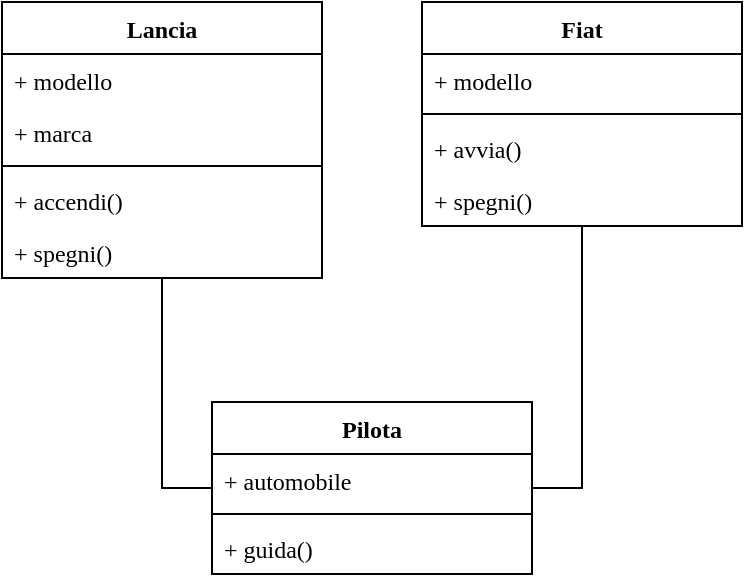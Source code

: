 <mxfile version="24.7.17" pages="10">
  <diagram name="Introduzione-1" id="Ezqs8ZGbiTqNrWQiwgAl">
    <mxGraphModel dx="710" dy="515" grid="1" gridSize="10" guides="1" tooltips="1" connect="1" arrows="1" fold="1" page="1" pageScale="1" pageWidth="1169" pageHeight="827" math="0" shadow="0">
      <root>
        <mxCell id="0" />
        <mxCell id="1" parent="0" />
        <mxCell id="GYRWLEY2tv3YdShCLK2b-3" value="Lancia" style="swimlane;fontStyle=1;align=center;verticalAlign=top;childLayout=stackLayout;horizontal=1;startSize=26;horizontalStack=0;resizeParent=1;resizeParentMax=0;resizeLast=0;collapsible=1;marginBottom=0;whiteSpace=wrap;html=1;fontFamily=Menlo;" vertex="1" parent="1">
          <mxGeometry x="400" y="271" width="160" height="138" as="geometry" />
        </mxCell>
        <mxCell id="GYRWLEY2tv3YdShCLK2b-4" value="+ modello" style="text;strokeColor=none;fillColor=none;align=left;verticalAlign=top;spacingLeft=4;spacingRight=4;overflow=hidden;rotatable=0;points=[[0,0.5],[1,0.5]];portConstraint=eastwest;whiteSpace=wrap;html=1;fontFamily=Menlo;" vertex="1" parent="GYRWLEY2tv3YdShCLK2b-3">
          <mxGeometry y="26" width="160" height="26" as="geometry" />
        </mxCell>
        <mxCell id="GYRWLEY2tv3YdShCLK2b-7" value="+ marca" style="text;strokeColor=none;fillColor=none;align=left;verticalAlign=top;spacingLeft=4;spacingRight=4;overflow=hidden;rotatable=0;points=[[0,0.5],[1,0.5]];portConstraint=eastwest;whiteSpace=wrap;html=1;fontFamily=Menlo;" vertex="1" parent="GYRWLEY2tv3YdShCLK2b-3">
          <mxGeometry y="52" width="160" height="26" as="geometry" />
        </mxCell>
        <mxCell id="GYRWLEY2tv3YdShCLK2b-5" value="" style="line;strokeWidth=1;fillColor=none;align=left;verticalAlign=middle;spacingTop=-1;spacingLeft=3;spacingRight=3;rotatable=0;labelPosition=right;points=[];portConstraint=eastwest;strokeColor=inherit;fontFamily=Menlo;" vertex="1" parent="GYRWLEY2tv3YdShCLK2b-3">
          <mxGeometry y="78" width="160" height="8" as="geometry" />
        </mxCell>
        <mxCell id="GYRWLEY2tv3YdShCLK2b-6" value="+ accendi()" style="text;strokeColor=none;fillColor=none;align=left;verticalAlign=top;spacingLeft=4;spacingRight=4;overflow=hidden;rotatable=0;points=[[0,0.5],[1,0.5]];portConstraint=eastwest;whiteSpace=wrap;html=1;fontFamily=Menlo;" vertex="1" parent="GYRWLEY2tv3YdShCLK2b-3">
          <mxGeometry y="86" width="160" height="26" as="geometry" />
        </mxCell>
        <mxCell id="GYRWLEY2tv3YdShCLK2b-8" value="+ spegni()" style="text;strokeColor=none;fillColor=none;align=left;verticalAlign=top;spacingLeft=4;spacingRight=4;overflow=hidden;rotatable=0;points=[[0,0.5],[1,0.5]];portConstraint=eastwest;whiteSpace=wrap;html=1;fontFamily=Menlo;" vertex="1" parent="GYRWLEY2tv3YdShCLK2b-3">
          <mxGeometry y="112" width="160" height="26" as="geometry" />
        </mxCell>
        <mxCell id="GYRWLEY2tv3YdShCLK2b-9" value="Fiat" style="swimlane;fontStyle=1;align=center;verticalAlign=top;childLayout=stackLayout;horizontal=1;startSize=26;horizontalStack=0;resizeParent=1;resizeParentMax=0;resizeLast=0;collapsible=1;marginBottom=0;whiteSpace=wrap;html=1;fontFamily=Menlo;" vertex="1" parent="1">
          <mxGeometry x="610" y="271" width="160" height="112" as="geometry" />
        </mxCell>
        <mxCell id="GYRWLEY2tv3YdShCLK2b-10" value="+ modello" style="text;strokeColor=none;fillColor=none;align=left;verticalAlign=top;spacingLeft=4;spacingRight=4;overflow=hidden;rotatable=0;points=[[0,0.5],[1,0.5]];portConstraint=eastwest;whiteSpace=wrap;html=1;fontFamily=Menlo;" vertex="1" parent="GYRWLEY2tv3YdShCLK2b-9">
          <mxGeometry y="26" width="160" height="26" as="geometry" />
        </mxCell>
        <mxCell id="GYRWLEY2tv3YdShCLK2b-12" value="" style="line;strokeWidth=1;fillColor=none;align=left;verticalAlign=middle;spacingTop=-1;spacingLeft=3;spacingRight=3;rotatable=0;labelPosition=right;points=[];portConstraint=eastwest;strokeColor=inherit;fontFamily=Menlo;" vertex="1" parent="GYRWLEY2tv3YdShCLK2b-9">
          <mxGeometry y="52" width="160" height="8" as="geometry" />
        </mxCell>
        <mxCell id="GYRWLEY2tv3YdShCLK2b-13" value="+ avvia()" style="text;strokeColor=none;fillColor=none;align=left;verticalAlign=top;spacingLeft=4;spacingRight=4;overflow=hidden;rotatable=0;points=[[0,0.5],[1,0.5]];portConstraint=eastwest;whiteSpace=wrap;html=1;fontFamily=Menlo;" vertex="1" parent="GYRWLEY2tv3YdShCLK2b-9">
          <mxGeometry y="60" width="160" height="26" as="geometry" />
        </mxCell>
        <mxCell id="GYRWLEY2tv3YdShCLK2b-14" value="+ spegni()" style="text;strokeColor=none;fillColor=none;align=left;verticalAlign=top;spacingLeft=4;spacingRight=4;overflow=hidden;rotatable=0;points=[[0,0.5],[1,0.5]];portConstraint=eastwest;whiteSpace=wrap;html=1;fontFamily=Menlo;" vertex="1" parent="GYRWLEY2tv3YdShCLK2b-9">
          <mxGeometry y="86" width="160" height="26" as="geometry" />
        </mxCell>
        <mxCell id="GYRWLEY2tv3YdShCLK2b-28" style="edgeStyle=orthogonalEdgeStyle;rounded=0;orthogonalLoop=1;jettySize=auto;html=1;endArrow=none;endFill=0;fontFamily=Menlo;" edge="1" parent="1" source="GYRWLEY2tv3YdShCLK2b-24" target="GYRWLEY2tv3YdShCLK2b-3">
          <mxGeometry relative="1" as="geometry">
            <Array as="points">
              <mxPoint x="480" y="514" />
            </Array>
          </mxGeometry>
        </mxCell>
        <mxCell id="GYRWLEY2tv3YdShCLK2b-29" style="edgeStyle=orthogonalEdgeStyle;rounded=0;orthogonalLoop=1;jettySize=auto;html=1;endArrow=none;endFill=0;fontFamily=Menlo;" edge="1" parent="1" source="GYRWLEY2tv3YdShCLK2b-24" target="GYRWLEY2tv3YdShCLK2b-9">
          <mxGeometry relative="1" as="geometry">
            <Array as="points">
              <mxPoint x="690" y="514" />
            </Array>
          </mxGeometry>
        </mxCell>
        <mxCell id="GYRWLEY2tv3YdShCLK2b-24" value="Pilota" style="swimlane;fontStyle=1;align=center;verticalAlign=top;childLayout=stackLayout;horizontal=1;startSize=26;horizontalStack=0;resizeParent=1;resizeParentMax=0;resizeLast=0;collapsible=1;marginBottom=0;whiteSpace=wrap;html=1;fontFamily=Menlo;" vertex="1" parent="1">
          <mxGeometry x="505" y="471" width="160" height="86" as="geometry" />
        </mxCell>
        <mxCell id="GYRWLEY2tv3YdShCLK2b-25" value="+ automobile" style="text;strokeColor=none;fillColor=none;align=left;verticalAlign=top;spacingLeft=4;spacingRight=4;overflow=hidden;rotatable=0;points=[[0,0.5],[1,0.5]];portConstraint=eastwest;whiteSpace=wrap;html=1;fontFamily=Menlo;" vertex="1" parent="GYRWLEY2tv3YdShCLK2b-24">
          <mxGeometry y="26" width="160" height="26" as="geometry" />
        </mxCell>
        <mxCell id="GYRWLEY2tv3YdShCLK2b-26" value="" style="line;strokeWidth=1;fillColor=none;align=left;verticalAlign=middle;spacingTop=-1;spacingLeft=3;spacingRight=3;rotatable=0;labelPosition=right;points=[];portConstraint=eastwest;strokeColor=inherit;fontFamily=Menlo;" vertex="1" parent="GYRWLEY2tv3YdShCLK2b-24">
          <mxGeometry y="52" width="160" height="8" as="geometry" />
        </mxCell>
        <mxCell id="GYRWLEY2tv3YdShCLK2b-27" value="+ guida()" style="text;strokeColor=none;fillColor=none;align=left;verticalAlign=top;spacingLeft=4;spacingRight=4;overflow=hidden;rotatable=0;points=[[0,0.5],[1,0.5]];portConstraint=eastwest;whiteSpace=wrap;html=1;fontFamily=Menlo;" vertex="1" parent="GYRWLEY2tv3YdShCLK2b-24">
          <mxGeometry y="60" width="160" height="26" as="geometry" />
        </mxCell>
      </root>
    </mxGraphModel>
  </diagram>
  <diagram id="IN9iKoULCiNwkEHKPHxz" name="Introduzione-2">
    <mxGraphModel dx="657" dy="477" grid="1" gridSize="10" guides="1" tooltips="1" connect="1" arrows="1" fold="1" page="1" pageScale="1" pageWidth="1169" pageHeight="827" math="0" shadow="0">
      <root>
        <mxCell id="0" />
        <mxCell id="1" parent="0" />
        <mxCell id="ovHJz9oazHtrQqqpHq2E-14" value="Person" style="swimlane;fontStyle=1;align=center;verticalAlign=top;childLayout=stackLayout;horizontal=1;startSize=26;horizontalStack=0;resizeParent=1;resizeParentMax=0;resizeLast=0;collapsible=1;marginBottom=0;whiteSpace=wrap;html=1;fontFamily=Menlo;" vertex="1" parent="1">
          <mxGeometry x="380" y="280" width="160" height="112" as="geometry" />
        </mxCell>
        <mxCell id="ovHJz9oazHtrQqqpHq2E-15" value="+ firstName" style="text;strokeColor=none;fillColor=none;align=left;verticalAlign=top;spacingLeft=4;spacingRight=4;overflow=hidden;rotatable=0;points=[[0,0.5],[1,0.5]];portConstraint=eastwest;whiteSpace=wrap;html=1;fontFamily=Menlo;" vertex="1" parent="ovHJz9oazHtrQqqpHq2E-14">
          <mxGeometry y="26" width="160" height="26" as="geometry" />
        </mxCell>
        <mxCell id="ovHJz9oazHtrQqqpHq2E-18" value="+ lastName" style="text;strokeColor=none;fillColor=none;align=left;verticalAlign=top;spacingLeft=4;spacingRight=4;overflow=hidden;rotatable=0;points=[[0,0.5],[1,0.5]];portConstraint=eastwest;whiteSpace=wrap;html=1;fontFamily=Menlo;" vertex="1" parent="ovHJz9oazHtrQqqpHq2E-14">
          <mxGeometry y="52" width="160" height="26" as="geometry" />
        </mxCell>
        <mxCell id="ovHJz9oazHtrQqqpHq2E-16" value="" style="line;strokeWidth=1;fillColor=none;align=left;verticalAlign=middle;spacingTop=-1;spacingLeft=3;spacingRight=3;rotatable=0;labelPosition=right;points=[];portConstraint=eastwest;strokeColor=inherit;fontFamily=Menlo;" vertex="1" parent="ovHJz9oazHtrQqqpHq2E-14">
          <mxGeometry y="78" width="160" height="8" as="geometry" />
        </mxCell>
        <mxCell id="ovHJz9oazHtrQqqpHq2E-17" value="+ work()" style="text;strokeColor=none;fillColor=none;align=left;verticalAlign=top;spacingLeft=4;spacingRight=4;overflow=hidden;rotatable=0;points=[[0,0.5],[1,0.5]];portConstraint=eastwest;whiteSpace=wrap;html=1;fontFamily=Menlo;" vertex="1" parent="ovHJz9oazHtrQqqpHq2E-14">
          <mxGeometry y="86" width="160" height="26" as="geometry" />
        </mxCell>
        <mxCell id="ovHJz9oazHtrQqqpHq2E-25" style="edgeStyle=orthogonalEdgeStyle;rounded=0;orthogonalLoop=1;jettySize=auto;html=1;endArrow=diamondThin;endFill=1;endSize=15;startSize=15;fontFamily=Menlo;" edge="1" parent="1" source="ovHJz9oazHtrQqqpHq2E-20" target="ovHJz9oazHtrQqqpHq2E-14">
          <mxGeometry relative="1" as="geometry" />
        </mxCell>
        <mxCell id="ovHJz9oazHtrQqqpHq2E-20" value="Employee" style="swimlane;fontStyle=1;align=center;verticalAlign=top;childLayout=stackLayout;horizontal=1;startSize=26;horizontalStack=0;resizeParent=1;resizeParentMax=0;resizeLast=0;collapsible=1;marginBottom=0;whiteSpace=wrap;html=1;fontFamily=Menlo;" vertex="1" parent="1">
          <mxGeometry x="650" y="293" width="160" height="86" as="geometry" />
        </mxCell>
        <mxCell id="ovHJz9oazHtrQqqpHq2E-21" value="+ workingPosition" style="text;strokeColor=none;fillColor=none;align=left;verticalAlign=top;spacingLeft=4;spacingRight=4;overflow=hidden;rotatable=0;points=[[0,0.5],[1,0.5]];portConstraint=eastwest;whiteSpace=wrap;html=1;fontFamily=Menlo;" vertex="1" parent="ovHJz9oazHtrQqqpHq2E-20">
          <mxGeometry y="26" width="160" height="26" as="geometry" />
        </mxCell>
        <mxCell id="ovHJz9oazHtrQqqpHq2E-23" value="" style="line;strokeWidth=1;fillColor=none;align=left;verticalAlign=middle;spacingTop=-1;spacingLeft=3;spacingRight=3;rotatable=0;labelPosition=right;points=[];portConstraint=eastwest;strokeColor=inherit;fontFamily=Menlo;" vertex="1" parent="ovHJz9oazHtrQqqpHq2E-20">
          <mxGeometry y="52" width="160" height="8" as="geometry" />
        </mxCell>
        <mxCell id="ovHJz9oazHtrQqqpHq2E-24" value="+ work()" style="text;strokeColor=none;fillColor=none;align=left;verticalAlign=top;spacingLeft=4;spacingRight=4;overflow=hidden;rotatable=0;points=[[0,0.5],[1,0.5]];portConstraint=eastwest;whiteSpace=wrap;html=1;fontFamily=Menlo;" vertex="1" parent="ovHJz9oazHtrQqqpHq2E-20">
          <mxGeometry y="60" width="160" height="26" as="geometry" />
        </mxCell>
      </root>
    </mxGraphModel>
  </diagram>
  <diagram id="pbxX9DGCe6edabS2vfeS" name="Pattern Creazionali">
    <mxGraphModel dx="848" dy="615" grid="1" gridSize="10" guides="1" tooltips="1" connect="1" arrows="1" fold="1" page="1" pageScale="1" pageWidth="1169" pageHeight="827" math="0" shadow="0">
      <root>
        <mxCell id="0" />
        <mxCell id="1" parent="0" />
        <mxCell id="b7fqv-Q_QPMJ8lbBT0sw-1" value="Employee" style="swimlane;fontStyle=1;align=center;verticalAlign=top;childLayout=stackLayout;horizontal=1;startSize=26;horizontalStack=0;resizeParent=1;resizeParentMax=0;resizeLast=0;collapsible=1;marginBottom=0;whiteSpace=wrap;html=1;fontFamily=Menlo;" parent="1" vertex="1">
          <mxGeometry x="610" y="237" width="160" height="164" as="geometry" />
        </mxCell>
        <mxCell id="b7fqv-Q_QPMJ8lbBT0sw-2" value="+ firstName" style="text;strokeColor=none;fillColor=none;align=left;verticalAlign=top;spacingLeft=4;spacingRight=4;overflow=hidden;rotatable=0;points=[[0,0.5],[1,0.5]];portConstraint=eastwest;whiteSpace=wrap;html=1;fontFamily=Menlo;" parent="b7fqv-Q_QPMJ8lbBT0sw-1" vertex="1">
          <mxGeometry y="26" width="160" height="26" as="geometry" />
        </mxCell>
        <mxCell id="b7fqv-Q_QPMJ8lbBT0sw-6" value="+ taxCode" style="text;strokeColor=none;fillColor=none;align=left;verticalAlign=top;spacingLeft=4;spacingRight=4;overflow=hidden;rotatable=0;points=[[0,0.5],[1,0.5]];portConstraint=eastwest;whiteSpace=wrap;html=1;fontFamily=Menlo;" parent="b7fqv-Q_QPMJ8lbBT0sw-1" vertex="1">
          <mxGeometry y="52" width="160" height="26" as="geometry" />
        </mxCell>
        <mxCell id="b7fqv-Q_QPMJ8lbBT0sw-5" value="+ lastName" style="text;strokeColor=none;fillColor=none;align=left;verticalAlign=top;spacingLeft=4;spacingRight=4;overflow=hidden;rotatable=0;points=[[0,0.5],[1,0.5]];portConstraint=eastwest;whiteSpace=wrap;html=1;fontFamily=Menlo;" parent="b7fqv-Q_QPMJ8lbBT0sw-1" vertex="1">
          <mxGeometry y="78" width="160" height="26" as="geometry" />
        </mxCell>
        <mxCell id="7yul7C44tQTP3wgkKXYC-2" value="+ contract" style="text;strokeColor=none;fillColor=none;align=left;verticalAlign=top;spacingLeft=4;spacingRight=4;overflow=hidden;rotatable=0;points=[[0,0.5],[1,0.5]];portConstraint=eastwest;whiteSpace=wrap;html=1;fontFamily=Menlo;" vertex="1" parent="b7fqv-Q_QPMJ8lbBT0sw-1">
          <mxGeometry y="104" width="160" height="26" as="geometry" />
        </mxCell>
        <mxCell id="b7fqv-Q_QPMJ8lbBT0sw-3" value="" style="line;strokeWidth=1;fillColor=none;align=left;verticalAlign=middle;spacingTop=-1;spacingLeft=3;spacingRight=3;rotatable=0;labelPosition=right;points=[];portConstraint=eastwest;strokeColor=inherit;fontFamily=Menlo;" parent="b7fqv-Q_QPMJ8lbBT0sw-1" vertex="1">
          <mxGeometry y="130" width="160" height="8" as="geometry" />
        </mxCell>
        <mxCell id="b7fqv-Q_QPMJ8lbBT0sw-7" value="+ work()" style="text;strokeColor=none;fillColor=none;align=left;verticalAlign=top;spacingLeft=4;spacingRight=4;overflow=hidden;rotatable=0;points=[[0,0.5],[1,0.5]];portConstraint=eastwest;whiteSpace=wrap;html=1;fontFamily=Menlo;" parent="b7fqv-Q_QPMJ8lbBT0sw-1" vertex="1">
          <mxGeometry y="138" width="160" height="26" as="geometry" />
        </mxCell>
        <mxCell id="b7fqv-Q_QPMJ8lbBT0sw-12" style="edgeStyle=orthogonalEdgeStyle;rounded=0;orthogonalLoop=1;jettySize=auto;html=1;fontFamily=Menlo;endArrow=block;endFill=1;endSize=15;" parent="1" source="b7fqv-Q_QPMJ8lbBT0sw-8" target="b7fqv-Q_QPMJ8lbBT0sw-1" edge="1">
          <mxGeometry relative="1" as="geometry">
            <Array as="points">
              <mxPoint x="450" y="437" />
              <mxPoint x="690" y="437" />
            </Array>
          </mxGeometry>
        </mxCell>
        <mxCell id="b7fqv-Q_QPMJ8lbBT0sw-8" value="Developer" style="swimlane;fontStyle=1;align=center;verticalAlign=top;childLayout=stackLayout;horizontal=1;startSize=26;horizontalStack=0;resizeParent=1;resizeParentMax=0;resizeLast=0;collapsible=1;marginBottom=0;whiteSpace=wrap;html=1;fontFamily=Menlo;" parent="1" vertex="1">
          <mxGeometry x="370" y="477" width="160" height="112" as="geometry" />
        </mxCell>
        <mxCell id="b7fqv-Q_QPMJ8lbBT0sw-9" value="+ project" style="text;strokeColor=none;fillColor=none;align=left;verticalAlign=top;spacingLeft=4;spacingRight=4;overflow=hidden;rotatable=0;points=[[0,0.5],[1,0.5]];portConstraint=eastwest;whiteSpace=wrap;html=1;fontFamily=Menlo;" parent="b7fqv-Q_QPMJ8lbBT0sw-8" vertex="1">
          <mxGeometry y="26" width="160" height="26" as="geometry" />
        </mxCell>
        <mxCell id="b7fqv-Q_QPMJ8lbBT0sw-10" value="" style="line;strokeWidth=1;fillColor=none;align=left;verticalAlign=middle;spacingTop=-1;spacingLeft=3;spacingRight=3;rotatable=0;labelPosition=right;points=[];portConstraint=eastwest;strokeColor=inherit;fontFamily=Menlo;" parent="b7fqv-Q_QPMJ8lbBT0sw-8" vertex="1">
          <mxGeometry y="52" width="160" height="8" as="geometry" />
        </mxCell>
        <mxCell id="b7fqv-Q_QPMJ8lbBT0sw-11" value="+ assignTo(project)" style="text;strokeColor=none;fillColor=none;align=left;verticalAlign=top;spacingLeft=4;spacingRight=4;overflow=hidden;rotatable=0;points=[[0,0.5],[1,0.5]];portConstraint=eastwest;whiteSpace=wrap;html=1;fontFamily=Menlo;" parent="b7fqv-Q_QPMJ8lbBT0sw-8" vertex="1">
          <mxGeometry y="60" width="160" height="26" as="geometry" />
        </mxCell>
        <mxCell id="b7fqv-Q_QPMJ8lbBT0sw-13" value="+ calculateSalary()" style="text;strokeColor=none;fillColor=none;align=left;verticalAlign=top;spacingLeft=4;spacingRight=4;overflow=hidden;rotatable=0;points=[[0,0.5],[1,0.5]];portConstraint=eastwest;whiteSpace=wrap;html=1;fontFamily=Menlo;" parent="b7fqv-Q_QPMJ8lbBT0sw-8" vertex="1">
          <mxGeometry y="86" width="160" height="26" as="geometry" />
        </mxCell>
        <mxCell id="b7fqv-Q_QPMJ8lbBT0sw-19" style="edgeStyle=orthogonalEdgeStyle;rounded=0;orthogonalLoop=1;jettySize=auto;html=1;fontFamily=Menlo;endArrow=block;endFill=1;endSize=15;" parent="1" source="b7fqv-Q_QPMJ8lbBT0sw-14" target="b7fqv-Q_QPMJ8lbBT0sw-1" edge="1">
          <mxGeometry relative="1" as="geometry" />
        </mxCell>
        <mxCell id="b7fqv-Q_QPMJ8lbBT0sw-14" value="ProjectManager" style="swimlane;fontStyle=1;align=center;verticalAlign=top;childLayout=stackLayout;horizontal=1;startSize=26;horizontalStack=0;resizeParent=1;resizeParentMax=0;resizeLast=0;collapsible=1;marginBottom=0;whiteSpace=wrap;html=1;fontFamily=Menlo;" parent="1" vertex="1">
          <mxGeometry x="590" y="477" width="200" height="112" as="geometry" />
        </mxCell>
        <mxCell id="b7fqv-Q_QPMJ8lbBT0sw-15" value="+ projects" style="text;strokeColor=none;fillColor=none;align=left;verticalAlign=top;spacingLeft=4;spacingRight=4;overflow=hidden;rotatable=0;points=[[0,0.5],[1,0.5]];portConstraint=eastwest;whiteSpace=wrap;html=1;fontFamily=Menlo;" parent="b7fqv-Q_QPMJ8lbBT0sw-14" vertex="1">
          <mxGeometry y="26" width="200" height="26" as="geometry" />
        </mxCell>
        <mxCell id="b7fqv-Q_QPMJ8lbBT0sw-16" value="" style="line;strokeWidth=1;fillColor=none;align=left;verticalAlign=middle;spacingTop=-1;spacingLeft=3;spacingRight=3;rotatable=0;labelPosition=right;points=[];portConstraint=eastwest;strokeColor=inherit;fontFamily=Menlo;" parent="b7fqv-Q_QPMJ8lbBT0sw-14" vertex="1">
          <mxGeometry y="52" width="200" height="8" as="geometry" />
        </mxCell>
        <mxCell id="b7fqv-Q_QPMJ8lbBT0sw-17" value="+ manageProject(project)" style="text;strokeColor=none;fillColor=none;align=left;verticalAlign=top;spacingLeft=4;spacingRight=4;overflow=hidden;rotatable=0;points=[[0,0.5],[1,0.5]];portConstraint=eastwest;whiteSpace=wrap;html=1;fontFamily=Menlo;" parent="b7fqv-Q_QPMJ8lbBT0sw-14" vertex="1">
          <mxGeometry y="60" width="200" height="26" as="geometry" />
        </mxCell>
        <mxCell id="b7fqv-Q_QPMJ8lbBT0sw-18" value="+ calculateSalary()" style="text;strokeColor=none;fillColor=none;align=left;verticalAlign=top;spacingLeft=4;spacingRight=4;overflow=hidden;rotatable=0;points=[[0,0.5],[1,0.5]];portConstraint=eastwest;whiteSpace=wrap;html=1;fontFamily=Menlo;" parent="b7fqv-Q_QPMJ8lbBT0sw-14" vertex="1">
          <mxGeometry y="86" width="200" height="26" as="geometry" />
        </mxCell>
        <mxCell id="b7fqv-Q_QPMJ8lbBT0sw-26" style="edgeStyle=orthogonalEdgeStyle;rounded=0;orthogonalLoop=1;jettySize=auto;html=1;fontFamily=Menlo;endArrow=block;endFill=1;endSize=15;" parent="1" source="b7fqv-Q_QPMJ8lbBT0sw-20" target="b7fqv-Q_QPMJ8lbBT0sw-1" edge="1">
          <mxGeometry relative="1" as="geometry">
            <Array as="points">
              <mxPoint x="930" y="437" />
              <mxPoint x="690" y="437" />
            </Array>
          </mxGeometry>
        </mxCell>
        <mxCell id="b7fqv-Q_QPMJ8lbBT0sw-20" value="Manager" style="swimlane;fontStyle=1;align=center;verticalAlign=top;childLayout=stackLayout;horizontal=1;startSize=26;horizontalStack=0;resizeParent=1;resizeParentMax=0;resizeLast=0;collapsible=1;marginBottom=0;whiteSpace=wrap;html=1;fontFamily=Menlo;" parent="1" vertex="1">
          <mxGeometry x="850" y="477" width="190" height="112" as="geometry" />
        </mxCell>
        <mxCell id="b7fqv-Q_QPMJ8lbBT0sw-21" value="+ area" style="text;strokeColor=none;fillColor=none;align=left;verticalAlign=top;spacingLeft=4;spacingRight=4;overflow=hidden;rotatable=0;points=[[0,0.5],[1,0.5]];portConstraint=eastwest;whiteSpace=wrap;html=1;fontFamily=Menlo;" parent="b7fqv-Q_QPMJ8lbBT0sw-20" vertex="1">
          <mxGeometry y="26" width="190" height="26" as="geometry" />
        </mxCell>
        <mxCell id="b7fqv-Q_QPMJ8lbBT0sw-22" value="" style="line;strokeWidth=1;fillColor=none;align=left;verticalAlign=middle;spacingTop=-1;spacingLeft=3;spacingRight=3;rotatable=0;labelPosition=right;points=[];portConstraint=eastwest;strokeColor=inherit;fontFamily=Menlo;" parent="b7fqv-Q_QPMJ8lbBT0sw-20" vertex="1">
          <mxGeometry y="52" width="190" height="8" as="geometry" />
        </mxCell>
        <mxCell id="b7fqv-Q_QPMJ8lbBT0sw-23" value="+ assignToArea(project)" style="text;strokeColor=none;fillColor=none;align=left;verticalAlign=top;spacingLeft=4;spacingRight=4;overflow=hidden;rotatable=0;points=[[0,0.5],[1,0.5]];portConstraint=eastwest;whiteSpace=wrap;html=1;fontFamily=Menlo;" parent="b7fqv-Q_QPMJ8lbBT0sw-20" vertex="1">
          <mxGeometry y="60" width="190" height="26" as="geometry" />
        </mxCell>
        <mxCell id="b7fqv-Q_QPMJ8lbBT0sw-24" value="+ calculateSalary()" style="text;strokeColor=none;fillColor=none;align=left;verticalAlign=top;spacingLeft=4;spacingRight=4;overflow=hidden;rotatable=0;points=[[0,0.5],[1,0.5]];portConstraint=eastwest;whiteSpace=wrap;html=1;fontFamily=Menlo;" parent="b7fqv-Q_QPMJ8lbBT0sw-20" vertex="1">
          <mxGeometry y="86" width="190" height="26" as="geometry" />
        </mxCell>
        <mxCell id="b7fqv-Q_QPMJ8lbBT0sw-32" style="edgeStyle=orthogonalEdgeStyle;rounded=0;orthogonalLoop=1;jettySize=auto;html=1;endArrow=diamondThin;endFill=1;endSize=20;startSize=20;fontFamily=Menlo;" parent="1" source="b7fqv-Q_QPMJ8lbBT0sw-27" target="b7fqv-Q_QPMJ8lbBT0sw-1" edge="1">
          <mxGeometry relative="1" as="geometry">
            <Array as="points">
              <mxPoint x="210" y="317" />
            </Array>
          </mxGeometry>
        </mxCell>
        <mxCell id="b7fqv-Q_QPMJ8lbBT0sw-27" value="Corporate" style="swimlane;fontStyle=1;align=center;verticalAlign=top;childLayout=stackLayout;horizontal=1;startSize=26;horizontalStack=0;resizeParent=1;resizeParentMax=0;resizeLast=0;collapsible=1;marginBottom=0;whiteSpace=wrap;html=1;fontFamily=Menlo;" parent="1" vertex="1">
          <mxGeometry x="130" y="477" width="160" height="112" as="geometry" />
        </mxCell>
        <mxCell id="b7fqv-Q_QPMJ8lbBT0sw-28" value="+ employees" style="text;strokeColor=none;fillColor=none;align=left;verticalAlign=top;spacingLeft=4;spacingRight=4;overflow=hidden;rotatable=0;points=[[0,0.5],[1,0.5]];portConstraint=eastwest;whiteSpace=wrap;html=1;fontFamily=Menlo;" parent="b7fqv-Q_QPMJ8lbBT0sw-27" vertex="1">
          <mxGeometry y="26" width="160" height="26" as="geometry" />
        </mxCell>
        <mxCell id="b7fqv-Q_QPMJ8lbBT0sw-29" value="" style="line;strokeWidth=1;fillColor=none;align=left;verticalAlign=middle;spacingTop=-1;spacingLeft=3;spacingRight=3;rotatable=0;labelPosition=right;points=[];portConstraint=eastwest;strokeColor=inherit;fontFamily=Menlo;" parent="b7fqv-Q_QPMJ8lbBT0sw-27" vertex="1">
          <mxGeometry y="52" width="160" height="8" as="geometry" />
        </mxCell>
        <mxCell id="b7fqv-Q_QPMJ8lbBT0sw-30" value="+ hire(employee)" style="text;strokeColor=none;fillColor=none;align=left;verticalAlign=top;spacingLeft=4;spacingRight=4;overflow=hidden;rotatable=0;points=[[0,0.5],[1,0.5]];portConstraint=eastwest;whiteSpace=wrap;html=1;fontFamily=Menlo;" parent="b7fqv-Q_QPMJ8lbBT0sw-27" vertex="1">
          <mxGeometry y="60" width="160" height="26" as="geometry" />
        </mxCell>
        <mxCell id="b7fqv-Q_QPMJ8lbBT0sw-31" value="+ fire(employee)" style="text;strokeColor=none;fillColor=none;align=left;verticalAlign=top;spacingLeft=4;spacingRight=4;overflow=hidden;rotatable=0;points=[[0,0.5],[1,0.5]];portConstraint=eastwest;whiteSpace=wrap;html=1;fontFamily=Menlo;" parent="b7fqv-Q_QPMJ8lbBT0sw-27" vertex="1">
          <mxGeometry y="86" width="160" height="26" as="geometry" />
        </mxCell>
      </root>
    </mxGraphModel>
  </diagram>
  <diagram id="qtlJ9Kdre3l_e6afbf6I" name="Abstract Factory">
    <mxGraphModel dx="2629" dy="947" grid="1" gridSize="10" guides="1" tooltips="1" connect="1" arrows="1" fold="1" page="1" pageScale="1" pageWidth="1169" pageHeight="827" math="0" shadow="0">
      <root>
        <mxCell id="0" />
        <mxCell id="1" parent="0" />
        <mxCell id="y4cmHNKep_9GNzi4qoe2-1" value="&lt;div&gt;&lt;i&gt;&amp;lt;&amp;lt;interface&amp;gt;&amp;gt;&lt;/i&gt;&lt;/div&gt;PrivacyPolicy" style="swimlane;fontStyle=1;align=center;verticalAlign=top;childLayout=stackLayout;horizontal=1;startSize=40;horizontalStack=0;resizeParent=1;resizeParentMax=0;resizeLast=0;collapsible=1;marginBottom=0;whiteSpace=wrap;html=1;fontFamily=Menlo;" parent="1" vertex="1">
          <mxGeometry x="531" y="70" width="175" height="100" as="geometry" />
        </mxCell>
        <mxCell id="y4cmHNKep_9GNzi4qoe2-6" value="" style="line;strokeWidth=1;fillColor=none;align=left;verticalAlign=middle;spacingTop=-1;spacingLeft=3;spacingRight=3;rotatable=0;labelPosition=right;points=[];portConstraint=eastwest;strokeColor=inherit;fontFamily=Menlo;" parent="y4cmHNKep_9GNzi4qoe2-1" vertex="1">
          <mxGeometry y="40" width="175" height="8" as="geometry" />
        </mxCell>
        <mxCell id="y4cmHNKep_9GNzi4qoe2-9" value="+ download()" style="text;strokeColor=none;fillColor=none;align=left;verticalAlign=top;spacingLeft=4;spacingRight=4;overflow=hidden;rotatable=0;points=[[0,0.5],[1,0.5]];portConstraint=eastwest;whiteSpace=wrap;html=1;fontFamily=Menlo;" parent="y4cmHNKep_9GNzi4qoe2-1" vertex="1">
          <mxGeometry y="48" width="175" height="26" as="geometry" />
        </mxCell>
        <mxCell id="SHBjOnqpk3v5osvdKGi4-15" value="+ print()" style="text;strokeColor=none;fillColor=none;align=left;verticalAlign=top;spacingLeft=4;spacingRight=4;overflow=hidden;rotatable=0;points=[[0,0.5],[1,0.5]];portConstraint=eastwest;whiteSpace=wrap;html=1;fontFamily=Menlo;" parent="y4cmHNKep_9GNzi4qoe2-1" vertex="1">
          <mxGeometry y="74" width="175" height="26" as="geometry" />
        </mxCell>
        <mxCell id="y4cmHNKep_9GNzi4qoe2-10" value="&lt;div&gt;&lt;i&gt;&amp;lt;&amp;lt;interface&amp;gt;&amp;gt;&lt;/i&gt;&lt;/div&gt;TaxDeclaration" style="swimlane;fontStyle=1;align=center;verticalAlign=top;childLayout=stackLayout;horizontal=1;startSize=40;horizontalStack=0;resizeParent=1;resizeParentMax=0;resizeLast=0;collapsible=1;marginBottom=0;whiteSpace=wrap;html=1;fontFamily=Menlo;" parent="1" vertex="1">
          <mxGeometry x="518.5" y="414" width="200" height="152" as="geometry" />
        </mxCell>
        <mxCell id="y4cmHNKep_9GNzi4qoe2-11" value="" style="line;strokeWidth=1;fillColor=none;align=left;verticalAlign=middle;spacingTop=-1;spacingLeft=3;spacingRight=3;rotatable=0;labelPosition=right;points=[];portConstraint=eastwest;strokeColor=inherit;fontFamily=Menlo;" parent="y4cmHNKep_9GNzi4qoe2-10" vertex="1">
          <mxGeometry y="40" width="200" height="8" as="geometry" />
        </mxCell>
        <mxCell id="SHBjOnqpk3v5osvdKGi4-1" value="+ computeTotalIncomes()" style="text;strokeColor=none;fillColor=none;align=left;verticalAlign=top;spacingLeft=4;spacingRight=4;overflow=hidden;rotatable=0;points=[[0,0.5],[1,0.5]];portConstraint=eastwest;whiteSpace=wrap;html=1;fontFamily=Menlo;" parent="y4cmHNKep_9GNzi4qoe2-10" vertex="1">
          <mxGeometry y="48" width="200" height="26" as="geometry" />
        </mxCell>
        <mxCell id="SHBjOnqpk3v5osvdKGi4-2" value="+ computeTotalOutcomes()" style="text;strokeColor=none;fillColor=none;align=left;verticalAlign=top;spacingLeft=4;spacingRight=4;overflow=hidden;rotatable=0;points=[[0,0.5],[1,0.5]];portConstraint=eastwest;whiteSpace=wrap;html=1;fontFamily=Menlo;" parent="y4cmHNKep_9GNzi4qoe2-10" vertex="1">
          <mxGeometry y="74" width="200" height="26" as="geometry" />
        </mxCell>
        <mxCell id="y4cmHNKep_9GNzi4qoe2-12" value="&lt;div&gt;&lt;span style=&quot;background-color: initial;&quot;&gt;+ print()&lt;/span&gt;&lt;br&gt;&lt;/div&gt;" style="text;strokeColor=none;fillColor=none;align=left;verticalAlign=top;spacingLeft=4;spacingRight=4;overflow=hidden;rotatable=0;points=[[0,0.5],[1,0.5]];portConstraint=eastwest;whiteSpace=wrap;html=1;fontFamily=Menlo;" parent="y4cmHNKep_9GNzi4qoe2-10" vertex="1">
          <mxGeometry y="100" width="200" height="26" as="geometry" />
        </mxCell>
        <mxCell id="y4cmHNKep_9GNzi4qoe2-13" value="+ download()" style="text;strokeColor=none;fillColor=none;align=left;verticalAlign=top;spacingLeft=4;spacingRight=4;overflow=hidden;rotatable=0;points=[[0,0.5],[1,0.5]];portConstraint=eastwest;whiteSpace=wrap;html=1;fontFamily=Menlo;" parent="y4cmHNKep_9GNzi4qoe2-10" vertex="1">
          <mxGeometry y="126" width="200" height="26" as="geometry" />
        </mxCell>
        <mxCell id="GlVvlcYF9wwLIwkauA1N-4" style="edgeStyle=orthogonalEdgeStyle;rounded=0;orthogonalLoop=1;jettySize=auto;html=1;endArrow=block;endFill=1;endSize=15;" parent="1" source="y4cmHNKep_9GNzi4qoe2-14" target="y4cmHNKep_9GNzi4qoe2-10" edge="1">
          <mxGeometry relative="1" as="geometry">
            <Array as="points">
              <mxPoint x="819" y="600" />
              <mxPoint x="619" y="600" />
            </Array>
          </mxGeometry>
        </mxCell>
        <mxCell id="y4cmHNKep_9GNzi4qoe2-14" value="&lt;div&gt;&lt;span style=&quot;background-color: initial;&quot;&gt;PreCompiledTaxDeclaration&lt;/span&gt;&lt;br&gt;&lt;/div&gt;" style="swimlane;fontStyle=1;align=center;verticalAlign=top;childLayout=stackLayout;horizontal=1;startSize=30;horizontalStack=0;resizeParent=1;resizeParentMax=0;resizeLast=0;collapsible=1;marginBottom=0;whiteSpace=wrap;html=1;fontFamily=Menlo;" parent="1" vertex="1">
          <mxGeometry x="720" y="640" width="198" height="90" as="geometry" />
        </mxCell>
        <mxCell id="y4cmHNKep_9GNzi4qoe2-22" value="+ incomes" style="text;strokeColor=none;fillColor=none;align=left;verticalAlign=top;spacingLeft=4;spacingRight=4;overflow=hidden;rotatable=0;points=[[0,0.5],[1,0.5]];portConstraint=eastwest;whiteSpace=wrap;html=1;fontFamily=Menlo;" parent="y4cmHNKep_9GNzi4qoe2-14" vertex="1">
          <mxGeometry y="30" width="198" height="26" as="geometry" />
        </mxCell>
        <mxCell id="y4cmHNKep_9GNzi4qoe2-23" value="+ outcomes" style="text;strokeColor=none;fillColor=none;align=left;verticalAlign=top;spacingLeft=4;spacingRight=4;overflow=hidden;rotatable=0;points=[[0,0.5],[1,0.5]];portConstraint=eastwest;whiteSpace=wrap;html=1;fontFamily=Menlo;" parent="y4cmHNKep_9GNzi4qoe2-14" vertex="1">
          <mxGeometry y="56" width="198" height="26" as="geometry" />
        </mxCell>
        <mxCell id="y4cmHNKep_9GNzi4qoe2-15" value="" style="line;strokeWidth=1;fillColor=none;align=left;verticalAlign=middle;spacingTop=-1;spacingLeft=3;spacingRight=3;rotatable=0;labelPosition=right;points=[];portConstraint=eastwest;strokeColor=inherit;fontFamily=Menlo;" parent="y4cmHNKep_9GNzi4qoe2-14" vertex="1">
          <mxGeometry y="82" width="198" height="8" as="geometry" />
        </mxCell>
        <mxCell id="GlVvlcYF9wwLIwkauA1N-2" style="edgeStyle=orthogonalEdgeStyle;rounded=0;orthogonalLoop=1;jettySize=auto;html=1;endArrow=block;endFill=1;endSize=15;" parent="1" source="y4cmHNKep_9GNzi4qoe2-17" target="y4cmHNKep_9GNzi4qoe2-1" edge="1">
          <mxGeometry relative="1" as="geometry">
            <Array as="points">
              <mxPoint x="813" y="200" />
              <mxPoint x="619" y="200" />
            </Array>
          </mxGeometry>
        </mxCell>
        <mxCell id="y4cmHNKep_9GNzi4qoe2-17" value="&lt;div&gt;&lt;span style=&quot;background-color: initial;&quot;&gt;PreCompiledPrivacyPolicy&lt;/span&gt;&lt;br&gt;&lt;/div&gt;" style="swimlane;fontStyle=1;align=center;verticalAlign=top;childLayout=stackLayout;horizontal=1;startSize=30;horizontalStack=0;resizeParent=1;resizeParentMax=0;resizeLast=0;collapsible=1;marginBottom=0;whiteSpace=wrap;html=1;fontFamily=Menlo;" parent="1" vertex="1">
          <mxGeometry x="714" y="240" width="198" height="90" as="geometry" />
        </mxCell>
        <mxCell id="y4cmHNKep_9GNzi4qoe2-24" value="+ firstName" style="text;strokeColor=none;fillColor=none;align=left;verticalAlign=top;spacingLeft=4;spacingRight=4;overflow=hidden;rotatable=0;points=[[0,0.5],[1,0.5]];portConstraint=eastwest;whiteSpace=wrap;html=1;fontFamily=Menlo;" parent="y4cmHNKep_9GNzi4qoe2-17" vertex="1">
          <mxGeometry y="30" width="198" height="26" as="geometry" />
        </mxCell>
        <mxCell id="y4cmHNKep_9GNzi4qoe2-25" value="+ lastName" style="text;strokeColor=none;fillColor=none;align=left;verticalAlign=top;spacingLeft=4;spacingRight=4;overflow=hidden;rotatable=0;points=[[0,0.5],[1,0.5]];portConstraint=eastwest;whiteSpace=wrap;html=1;fontFamily=Menlo;" parent="y4cmHNKep_9GNzi4qoe2-17" vertex="1">
          <mxGeometry y="56" width="198" height="26" as="geometry" />
        </mxCell>
        <mxCell id="y4cmHNKep_9GNzi4qoe2-18" value="" style="line;strokeWidth=1;fillColor=none;align=left;verticalAlign=middle;spacingTop=-1;spacingLeft=3;spacingRight=3;rotatable=0;labelPosition=right;points=[];portConstraint=eastwest;strokeColor=inherit;fontFamily=Menlo;" parent="y4cmHNKep_9GNzi4qoe2-17" vertex="1">
          <mxGeometry y="82" width="198" height="8" as="geometry" />
        </mxCell>
        <mxCell id="GlVvlcYF9wwLIwkauA1N-3" style="edgeStyle=orthogonalEdgeStyle;rounded=0;orthogonalLoop=1;jettySize=auto;html=1;endArrow=block;endFill=1;endSize=15;" parent="1" source="y4cmHNKep_9GNzi4qoe2-26" target="y4cmHNKep_9GNzi4qoe2-10" edge="1">
          <mxGeometry relative="1" as="geometry">
            <Array as="points">
              <mxPoint x="432" y="600" />
              <mxPoint x="619" y="600" />
            </Array>
          </mxGeometry>
        </mxCell>
        <mxCell id="y4cmHNKep_9GNzi4qoe2-26" value="&lt;div&gt;&lt;span style=&quot;background-color: initial;&quot;&gt;StaticTaxDeclaration&lt;/span&gt;&lt;br&gt;&lt;/div&gt;" style="swimlane;fontStyle=1;align=center;verticalAlign=top;childLayout=stackLayout;horizontal=1;startSize=30;horizontalStack=0;resizeParent=1;resizeParentMax=0;resizeLast=0;collapsible=1;marginBottom=0;whiteSpace=wrap;html=1;fontFamily=Menlo;" parent="1" vertex="1">
          <mxGeometry x="333" y="640" width="198" height="90" as="geometry" />
        </mxCell>
        <mxCell id="y4cmHNKep_9GNzi4qoe2-27" value="+ incomes" style="text;strokeColor=none;fillColor=none;align=left;verticalAlign=top;spacingLeft=4;spacingRight=4;overflow=hidden;rotatable=0;points=[[0,0.5],[1,0.5]];portConstraint=eastwest;whiteSpace=wrap;html=1;fontFamily=Menlo;" parent="y4cmHNKep_9GNzi4qoe2-26" vertex="1">
          <mxGeometry y="30" width="198" height="26" as="geometry" />
        </mxCell>
        <mxCell id="y4cmHNKep_9GNzi4qoe2-28" value="+ outcomes" style="text;strokeColor=none;fillColor=none;align=left;verticalAlign=top;spacingLeft=4;spacingRight=4;overflow=hidden;rotatable=0;points=[[0,0.5],[1,0.5]];portConstraint=eastwest;whiteSpace=wrap;html=1;fontFamily=Menlo;" parent="y4cmHNKep_9GNzi4qoe2-26" vertex="1">
          <mxGeometry y="56" width="198" height="26" as="geometry" />
        </mxCell>
        <mxCell id="y4cmHNKep_9GNzi4qoe2-29" value="" style="line;strokeWidth=1;fillColor=none;align=left;verticalAlign=middle;spacingTop=-1;spacingLeft=3;spacingRight=3;rotatable=0;labelPosition=right;points=[];portConstraint=eastwest;strokeColor=inherit;fontFamily=Menlo;" parent="y4cmHNKep_9GNzi4qoe2-26" vertex="1">
          <mxGeometry y="82" width="198" height="8" as="geometry" />
        </mxCell>
        <mxCell id="GlVvlcYF9wwLIwkauA1N-1" style="edgeStyle=orthogonalEdgeStyle;rounded=0;orthogonalLoop=1;jettySize=auto;html=1;endArrow=block;endFill=1;endSize=15;" parent="1" source="y4cmHNKep_9GNzi4qoe2-32" target="y4cmHNKep_9GNzi4qoe2-1" edge="1">
          <mxGeometry relative="1" as="geometry">
            <Array as="points">
              <mxPoint x="432" y="200" />
              <mxPoint x="618" y="200" />
            </Array>
          </mxGeometry>
        </mxCell>
        <mxCell id="y4cmHNKep_9GNzi4qoe2-32" value="&lt;div&gt;&lt;span style=&quot;background-color: initial;&quot;&gt;StaticPrivacyPolicy&lt;/span&gt;&lt;br&gt;&lt;/div&gt;" style="swimlane;fontStyle=1;align=center;verticalAlign=top;childLayout=stackLayout;horizontal=1;startSize=30;horizontalStack=0;resizeParent=1;resizeParentMax=0;resizeLast=0;collapsible=1;marginBottom=0;whiteSpace=wrap;html=1;fontFamily=Menlo;" parent="1" vertex="1">
          <mxGeometry x="333" y="240" width="198" height="90" as="geometry" />
        </mxCell>
        <mxCell id="y4cmHNKep_9GNzi4qoe2-33" value="+ lastName" style="text;strokeColor=none;fillColor=none;align=left;verticalAlign=top;spacingLeft=4;spacingRight=4;overflow=hidden;rotatable=0;points=[[0,0.5],[1,0.5]];portConstraint=eastwest;whiteSpace=wrap;html=1;fontFamily=Menlo;" parent="y4cmHNKep_9GNzi4qoe2-32" vertex="1">
          <mxGeometry y="30" width="198" height="26" as="geometry" />
        </mxCell>
        <mxCell id="y4cmHNKep_9GNzi4qoe2-34" value="+ firstName" style="text;strokeColor=none;fillColor=none;align=left;verticalAlign=top;spacingLeft=4;spacingRight=4;overflow=hidden;rotatable=0;points=[[0,0.5],[1,0.5]];portConstraint=eastwest;whiteSpace=wrap;html=1;fontFamily=Menlo;" parent="y4cmHNKep_9GNzi4qoe2-32" vertex="1">
          <mxGeometry y="56" width="198" height="26" as="geometry" />
        </mxCell>
        <mxCell id="y4cmHNKep_9GNzi4qoe2-35" value="" style="line;strokeWidth=1;fillColor=none;align=left;verticalAlign=middle;spacingTop=-1;spacingLeft=3;spacingRight=3;rotatable=0;labelPosition=right;points=[];portConstraint=eastwest;strokeColor=inherit;fontFamily=Menlo;" parent="y4cmHNKep_9GNzi4qoe2-32" vertex="1">
          <mxGeometry y="82" width="198" height="8" as="geometry" />
        </mxCell>
        <mxCell id="GlVvlcYF9wwLIwkauA1N-7" style="edgeStyle=orthogonalEdgeStyle;rounded=0;orthogonalLoop=1;jettySize=auto;html=1;endArrow=none;endFill=0;" parent="1" source="y4cmHNKep_9GNzi4qoe2-38" target="y4cmHNKep_9GNzi4qoe2-14" edge="1">
          <mxGeometry relative="1" as="geometry">
            <Array as="points">
              <mxPoint x="-200" y="880" />
              <mxPoint x="819" y="880" />
            </Array>
          </mxGeometry>
        </mxCell>
        <mxCell id="GlVvlcYF9wwLIwkauA1N-8" style="edgeStyle=orthogonalEdgeStyle;rounded=0;orthogonalLoop=1;jettySize=auto;html=1;endArrow=none;endFill=0;" parent="1" source="y4cmHNKep_9GNzi4qoe2-38" target="y4cmHNKep_9GNzi4qoe2-17" edge="1">
          <mxGeometry relative="1" as="geometry">
            <Array as="points">
              <mxPoint x="-360" y="920" />
              <mxPoint x="960" y="920" />
              <mxPoint x="960" y="298" />
            </Array>
          </mxGeometry>
        </mxCell>
        <mxCell id="GlVvlcYF9wwLIwkauA1N-9" style="edgeStyle=orthogonalEdgeStyle;rounded=0;orthogonalLoop=1;jettySize=auto;html=1;endArrow=block;endFill=1;endSize=15;" parent="1" source="y4cmHNKep_9GNzi4qoe2-38" target="y4cmHNKep_9GNzi4qoe2-49" edge="1">
          <mxGeometry relative="1" as="geometry" />
        </mxCell>
        <mxCell id="y4cmHNKep_9GNzi4qoe2-38" value="&lt;div&gt;&lt;span style=&quot;background-color: initial;&quot;&gt;PreCompiledDocumentsFactory&lt;/span&gt;&lt;br&gt;&lt;/div&gt;" style="swimlane;fontStyle=1;align=center;verticalAlign=top;childLayout=stackLayout;horizontal=1;startSize=30;horizontalStack=0;resizeParent=1;resizeParentMax=0;resizeLast=0;collapsible=1;marginBottom=0;whiteSpace=wrap;html=1;fontFamily=Menlo;" parent="1" vertex="1">
          <mxGeometry x="-412" y="240" width="266" height="90" as="geometry" />
        </mxCell>
        <mxCell id="y4cmHNKep_9GNzi4qoe2-41" value="" style="line;strokeWidth=1;fillColor=none;align=left;verticalAlign=middle;spacingTop=-1;spacingLeft=3;spacingRight=3;rotatable=0;labelPosition=right;points=[];portConstraint=eastwest;strokeColor=inherit;fontFamily=Menlo;" parent="y4cmHNKep_9GNzi4qoe2-38" vertex="1">
          <mxGeometry y="30" width="266" height="8" as="geometry" />
        </mxCell>
        <mxCell id="y4cmHNKep_9GNzi4qoe2-42" value="+ privacyPolicy(): PrivacyPolicy" style="text;strokeColor=none;fillColor=none;align=left;verticalAlign=top;spacingLeft=4;spacingRight=4;overflow=hidden;rotatable=0;points=[[0,0.5],[1,0.5]];portConstraint=eastwest;whiteSpace=wrap;html=1;fontFamily=Menlo;" parent="y4cmHNKep_9GNzi4qoe2-38" vertex="1">
          <mxGeometry y="38" width="266" height="26" as="geometry" />
        </mxCell>
        <mxCell id="y4cmHNKep_9GNzi4qoe2-44" value="+ taxDeclaration(): TaxDeclaration" style="text;strokeColor=none;fillColor=none;align=left;verticalAlign=top;spacingLeft=4;spacingRight=4;overflow=hidden;rotatable=0;points=[[0,0.5],[1,0.5]];portConstraint=eastwest;whiteSpace=wrap;html=1;fontFamily=Menlo;" parent="y4cmHNKep_9GNzi4qoe2-38" vertex="1">
          <mxGeometry y="64" width="266" height="26" as="geometry" />
        </mxCell>
        <mxCell id="GlVvlcYF9wwLIwkauA1N-5" style="edgeStyle=orthogonalEdgeStyle;rounded=0;orthogonalLoop=1;jettySize=auto;html=1;endArrow=none;endFill=0;" parent="1" source="y4cmHNKep_9GNzi4qoe2-45" target="y4cmHNKep_9GNzi4qoe2-32" edge="1">
          <mxGeometry relative="1" as="geometry">
            <Array as="points">
              <mxPoint x="200" y="440" />
              <mxPoint x="432" y="440" />
            </Array>
          </mxGeometry>
        </mxCell>
        <mxCell id="GlVvlcYF9wwLIwkauA1N-6" style="edgeStyle=orthogonalEdgeStyle;rounded=0;orthogonalLoop=1;jettySize=auto;html=1;endArrow=none;endFill=0;" parent="1" source="y4cmHNKep_9GNzi4qoe2-45" target="y4cmHNKep_9GNzi4qoe2-26" edge="1">
          <mxGeometry relative="1" as="geometry">
            <Array as="points">
              <mxPoint x="80" y="711" />
            </Array>
          </mxGeometry>
        </mxCell>
        <mxCell id="GlVvlcYF9wwLIwkauA1N-10" style="edgeStyle=orthogonalEdgeStyle;rounded=0;orthogonalLoop=1;jettySize=auto;html=1;endArrow=block;endFill=1;endSize=15;" parent="1" source="y4cmHNKep_9GNzi4qoe2-45" target="y4cmHNKep_9GNzi4qoe2-49" edge="1">
          <mxGeometry relative="1" as="geometry" />
        </mxCell>
        <mxCell id="y4cmHNKep_9GNzi4qoe2-45" value="&lt;div&gt;&lt;span style=&quot;background-color: initial;&quot;&gt;StaticDocumentsFactory&lt;/span&gt;&lt;br&gt;&lt;/div&gt;" style="swimlane;fontStyle=1;align=center;verticalAlign=top;childLayout=stackLayout;horizontal=1;startSize=30;horizontalStack=0;resizeParent=1;resizeParentMax=0;resizeLast=0;collapsible=1;marginBottom=0;whiteSpace=wrap;html=1;fontFamily=Menlo;" parent="1" vertex="1">
          <mxGeometry x="10" y="240" width="264" height="90" as="geometry" />
        </mxCell>
        <mxCell id="y4cmHNKep_9GNzi4qoe2-46" value="" style="line;strokeWidth=1;fillColor=none;align=left;verticalAlign=middle;spacingTop=-1;spacingLeft=3;spacingRight=3;rotatable=0;labelPosition=right;points=[];portConstraint=eastwest;strokeColor=inherit;fontFamily=Menlo;" parent="y4cmHNKep_9GNzi4qoe2-45" vertex="1">
          <mxGeometry y="30" width="264" height="8" as="geometry" />
        </mxCell>
        <mxCell id="y4cmHNKep_9GNzi4qoe2-47" value="+ privacyPolicy(): PrivacyPolicy" style="text;strokeColor=none;fillColor=none;align=left;verticalAlign=top;spacingLeft=4;spacingRight=4;overflow=hidden;rotatable=0;points=[[0,0.5],[1,0.5]];portConstraint=eastwest;whiteSpace=wrap;html=1;fontFamily=Menlo;" parent="y4cmHNKep_9GNzi4qoe2-45" vertex="1">
          <mxGeometry y="38" width="264" height="26" as="geometry" />
        </mxCell>
        <mxCell id="y4cmHNKep_9GNzi4qoe2-48" value="+ taxDeclaration(): TaxDeclaration" style="text;strokeColor=none;fillColor=none;align=left;verticalAlign=top;spacingLeft=4;spacingRight=4;overflow=hidden;rotatable=0;points=[[0,0.5],[1,0.5]];portConstraint=eastwest;whiteSpace=wrap;html=1;fontFamily=Menlo;" parent="y4cmHNKep_9GNzi4qoe2-45" vertex="1">
          <mxGeometry y="64" width="264" height="26" as="geometry" />
        </mxCell>
        <mxCell id="y4cmHNKep_9GNzi4qoe2-49" value="&lt;div&gt;&lt;span style=&quot;background-color: initial;&quot;&gt;&amp;lt;&amp;lt;interface&amp;gt;&amp;gt;&lt;/span&gt;&lt;/div&gt;&lt;div&gt;&lt;span style=&quot;background-color: initial;&quot;&gt;DocumentsFactory&lt;/span&gt;&lt;br&gt;&lt;/div&gt;" style="swimlane;fontStyle=1;align=center;verticalAlign=top;childLayout=stackLayout;horizontal=1;startSize=40;horizontalStack=0;resizeParent=1;resizeParentMax=0;resizeLast=0;collapsible=1;marginBottom=0;whiteSpace=wrap;html=1;fontFamily=Menlo;" parent="1" vertex="1">
          <mxGeometry x="-200" y="54" width="280" height="100" as="geometry" />
        </mxCell>
        <mxCell id="y4cmHNKep_9GNzi4qoe2-50" value="" style="line;strokeWidth=1;fillColor=none;align=left;verticalAlign=middle;spacingTop=-1;spacingLeft=3;spacingRight=3;rotatable=0;labelPosition=right;points=[];portConstraint=eastwest;strokeColor=inherit;fontFamily=Menlo;" parent="y4cmHNKep_9GNzi4qoe2-49" vertex="1">
          <mxGeometry y="40" width="280" height="8" as="geometry" />
        </mxCell>
        <mxCell id="y4cmHNKep_9GNzi4qoe2-51" value="+ privacyPolicy(): PrivacyPolicy" style="text;strokeColor=none;fillColor=none;align=left;verticalAlign=top;spacingLeft=4;spacingRight=4;overflow=hidden;rotatable=0;points=[[0,0.5],[1,0.5]];portConstraint=eastwest;whiteSpace=wrap;html=1;fontFamily=Menlo;" parent="y4cmHNKep_9GNzi4qoe2-49" vertex="1">
          <mxGeometry y="48" width="280" height="26" as="geometry" />
        </mxCell>
        <mxCell id="y4cmHNKep_9GNzi4qoe2-52" value="+ taxDeclaration(): TaxDeclaration" style="text;strokeColor=none;fillColor=none;align=left;verticalAlign=top;spacingLeft=4;spacingRight=4;overflow=hidden;rotatable=0;points=[[0,0.5],[1,0.5]];portConstraint=eastwest;whiteSpace=wrap;html=1;fontFamily=Menlo;" parent="y4cmHNKep_9GNzi4qoe2-49" vertex="1">
          <mxGeometry y="74" width="280" height="26" as="geometry" />
        </mxCell>
        <mxCell id="y4cmHNKep_9GNzi4qoe2-68" style="edgeStyle=orthogonalEdgeStyle;rounded=0;orthogonalLoop=1;jettySize=auto;html=1;endArrow=none;endFill=0;" parent="1" source="y4cmHNKep_9GNzi4qoe2-65" target="y4cmHNKep_9GNzi4qoe2-49" edge="1">
          <mxGeometry relative="1" as="geometry">
            <Array as="points">
              <mxPoint x="1082" />
              <mxPoint x="-56" />
            </Array>
          </mxGeometry>
        </mxCell>
        <mxCell id="y4cmHNKep_9GNzi4qoe2-69" style="edgeStyle=orthogonalEdgeStyle;rounded=0;orthogonalLoop=1;jettySize=auto;html=1;endArrow=none;endFill=0;dashed=1;" parent="1" source="y4cmHNKep_9GNzi4qoe2-65" target="y4cmHNKep_9GNzi4qoe2-1" edge="1">
          <mxGeometry relative="1" as="geometry">
            <Array as="points">
              <mxPoint x="1034" y="117" />
            </Array>
          </mxGeometry>
        </mxCell>
        <mxCell id="y4cmHNKep_9GNzi4qoe2-70" style="edgeStyle=orthogonalEdgeStyle;rounded=0;orthogonalLoop=1;jettySize=auto;html=1;endArrow=none;endFill=0;dashed=1;" parent="1" source="y4cmHNKep_9GNzi4qoe2-65" target="y4cmHNKep_9GNzi4qoe2-10" edge="1">
          <mxGeometry relative="1" as="geometry">
            <Array as="points">
              <mxPoint x="1081" y="510" />
            </Array>
          </mxGeometry>
        </mxCell>
        <mxCell id="y4cmHNKep_9GNzi4qoe2-65" value="Client" style="swimlane;fontStyle=1;align=center;verticalAlign=top;childLayout=stackLayout;horizontal=1;startSize=30;horizontalStack=0;resizeParent=1;resizeParentMax=0;resizeLast=0;collapsible=1;marginBottom=0;whiteSpace=wrap;html=1;fontFamily=Menlo;" parent="1" vertex="1">
          <mxGeometry x="994" y="54" width="175" height="38" as="geometry" />
        </mxCell>
        <mxCell id="y4cmHNKep_9GNzi4qoe2-66" value="" style="line;strokeWidth=1;fillColor=none;align=left;verticalAlign=middle;spacingTop=-1;spacingLeft=3;spacingRight=3;rotatable=0;labelPosition=right;points=[];portConstraint=eastwest;strokeColor=inherit;fontFamily=Menlo;" parent="y4cmHNKep_9GNzi4qoe2-65" vertex="1">
          <mxGeometry y="30" width="175" height="8" as="geometry" />
        </mxCell>
      </root>
    </mxGraphModel>
  </diagram>
  <diagram id="wAExfsOHPGJg2tzQmMC3" name="Builder">
    <mxGraphModel dx="1990" dy="533" grid="1" gridSize="10" guides="1" tooltips="1" connect="1" arrows="1" fold="1" page="1" pageScale="1" pageWidth="1169" pageHeight="827" math="0" shadow="0">
      <root>
        <mxCell id="0" />
        <mxCell id="1" parent="0" />
        <mxCell id="FKu8hz1F0KabqRXq_sMa-1" value="&lt;div&gt;&lt;span style=&quot;background-color: initial;&quot;&gt;&amp;lt;&amp;lt;interface&amp;gt;&amp;gt;&lt;/span&gt;&lt;/div&gt;&lt;div&gt;&lt;span style=&quot;background-color: initial;&quot;&gt;OrderBuilder&lt;/span&gt;&lt;br&gt;&lt;/div&gt;" style="swimlane;fontStyle=1;align=center;verticalAlign=top;childLayout=stackLayout;horizontal=1;startSize=40;horizontalStack=0;resizeParent=1;resizeParentMax=0;resizeLast=0;collapsible=1;marginBottom=0;whiteSpace=wrap;html=1;fontFamily=Menlo;" vertex="1" parent="1">
          <mxGeometry x="-663.5" y="124" width="280" height="178" as="geometry" />
        </mxCell>
        <mxCell id="FKu8hz1F0KabqRXq_sMa-2" value="" style="line;strokeWidth=1;fillColor=none;align=left;verticalAlign=middle;spacingTop=-1;spacingLeft=3;spacingRight=3;rotatable=0;labelPosition=right;points=[];portConstraint=eastwest;strokeColor=inherit;fontFamily=Menlo;" vertex="1" parent="FKu8hz1F0KabqRXq_sMa-1">
          <mxGeometry y="40" width="280" height="8" as="geometry" />
        </mxCell>
        <mxCell id="FKu8hz1F0KabqRXq_sMa-3" value="+ setDeliveryDate(date): void" style="text;strokeColor=none;fillColor=none;align=left;verticalAlign=top;spacingLeft=4;spacingRight=4;overflow=hidden;rotatable=0;points=[[0,0.5],[1,0.5]];portConstraint=eastwest;whiteSpace=wrap;html=1;fontFamily=Menlo;" vertex="1" parent="FKu8hz1F0KabqRXq_sMa-1">
          <mxGeometry y="48" width="280" height="26" as="geometry" />
        </mxCell>
        <mxCell id="FKu8hz1F0KabqRXq_sMa-4" value="+ setDestination(destination): void" style="text;strokeColor=none;fillColor=none;align=left;verticalAlign=top;spacingLeft=4;spacingRight=4;overflow=hidden;rotatable=0;points=[[0,0.5],[1,0.5]];portConstraint=eastwest;whiteSpace=wrap;html=1;fontFamily=Menlo;" vertex="1" parent="FKu8hz1F0KabqRXq_sMa-1">
          <mxGeometry y="74" width="280" height="26" as="geometry" />
        </mxCell>
        <mxCell id="FKu8hz1F0KabqRXq_sMa-5" value="+ setDeliveryCosts(costs): void" style="text;strokeColor=none;fillColor=none;align=left;verticalAlign=top;spacingLeft=4;spacingRight=4;overflow=hidden;rotatable=0;points=[[0,0.5],[1,0.5]];portConstraint=eastwest;whiteSpace=wrap;html=1;fontFamily=Menlo;" vertex="1" parent="FKu8hz1F0KabqRXq_sMa-1">
          <mxGeometry y="100" width="280" height="26" as="geometry" />
        </mxCell>
        <mxCell id="FKu8hz1F0KabqRXq_sMa-6" value="+ setProduct(product): void" style="text;strokeColor=none;fillColor=none;align=left;verticalAlign=top;spacingLeft=4;spacingRight=4;overflow=hidden;rotatable=0;points=[[0,0.5],[1,0.5]];portConstraint=eastwest;whiteSpace=wrap;html=1;fontFamily=Menlo;" vertex="1" parent="FKu8hz1F0KabqRXq_sMa-1">
          <mxGeometry y="126" width="280" height="26" as="geometry" />
        </mxCell>
        <mxCell id="FKu8hz1F0KabqRXq_sMa-14" value="+ create(): Order" style="text;strokeColor=none;fillColor=none;align=left;verticalAlign=top;spacingLeft=4;spacingRight=4;overflow=hidden;rotatable=0;points=[[0,0.5],[1,0.5]];portConstraint=eastwest;whiteSpace=wrap;html=1;fontFamily=Menlo;" vertex="1" parent="FKu8hz1F0KabqRXq_sMa-1">
          <mxGeometry y="152" width="280" height="26" as="geometry" />
        </mxCell>
        <mxCell id="FKu8hz1F0KabqRXq_sMa-19" style="edgeStyle=orthogonalEdgeStyle;rounded=0;orthogonalLoop=1;jettySize=auto;html=1;endArrow=block;endFill=1;endSize=15;" edge="1" parent="1" source="FKu8hz1F0KabqRXq_sMa-8" target="FKu8hz1F0KabqRXq_sMa-1">
          <mxGeometry relative="1" as="geometry" />
        </mxCell>
        <mxCell id="FKu8hz1F0KabqRXq_sMa-8" value="&lt;div&gt;&lt;span style=&quot;background-color: initial;&quot;&gt;PremiumOrderBuilder&lt;/span&gt;&lt;br&gt;&lt;/div&gt;" style="swimlane;fontStyle=1;align=center;verticalAlign=top;childLayout=stackLayout;horizontal=1;startSize=30;horizontalStack=0;resizeParent=1;resizeParentMax=0;resizeLast=0;collapsible=1;marginBottom=0;whiteSpace=wrap;html=1;fontFamily=Menlo;" vertex="1" parent="1">
          <mxGeometry x="-823.5" y="384" width="200" height="64" as="geometry" />
        </mxCell>
        <mxCell id="FKu8hz1F0KabqRXq_sMa-15" value="+ premiumOrder: Order" style="text;strokeColor=none;fillColor=none;align=left;verticalAlign=top;spacingLeft=4;spacingRight=4;overflow=hidden;rotatable=0;points=[[0,0.5],[1,0.5]];portConstraint=eastwest;whiteSpace=wrap;html=1;fontFamily=Menlo;" vertex="1" parent="FKu8hz1F0KabqRXq_sMa-8">
          <mxGeometry y="30" width="200" height="26" as="geometry" />
        </mxCell>
        <mxCell id="FKu8hz1F0KabqRXq_sMa-9" value="" style="line;strokeWidth=1;fillColor=none;align=left;verticalAlign=middle;spacingTop=-1;spacingLeft=3;spacingRight=3;rotatable=0;labelPosition=right;points=[];portConstraint=eastwest;strokeColor=inherit;fontFamily=Menlo;" vertex="1" parent="FKu8hz1F0KabqRXq_sMa-8">
          <mxGeometry y="56" width="200" height="8" as="geometry" />
        </mxCell>
        <mxCell id="FKu8hz1F0KabqRXq_sMa-20" style="edgeStyle=orthogonalEdgeStyle;rounded=0;orthogonalLoop=1;jettySize=auto;html=1;endArrow=block;endFill=1;endSize=15;" edge="1" parent="1" source="FKu8hz1F0KabqRXq_sMa-16" target="FKu8hz1F0KabqRXq_sMa-1">
          <mxGeometry relative="1" as="geometry" />
        </mxCell>
        <mxCell id="FKu8hz1F0KabqRXq_sMa-16" value="&lt;div&gt;&lt;span style=&quot;background-color: initial;&quot;&gt;StandardOrderBuilder&lt;/span&gt;&lt;br&gt;&lt;/div&gt;" style="swimlane;fontStyle=1;align=center;verticalAlign=top;childLayout=stackLayout;horizontal=1;startSize=30;horizontalStack=0;resizeParent=1;resizeParentMax=0;resizeLast=0;collapsible=1;marginBottom=0;whiteSpace=wrap;html=1;fontFamily=Menlo;" vertex="1" parent="1">
          <mxGeometry x="-423.5" y="384" width="210" height="64" as="geometry" />
        </mxCell>
        <mxCell id="FKu8hz1F0KabqRXq_sMa-17" value="+ standardOrder: Order" style="text;strokeColor=none;fillColor=none;align=left;verticalAlign=top;spacingLeft=4;spacingRight=4;overflow=hidden;rotatable=0;points=[[0,0.5],[1,0.5]];portConstraint=eastwest;whiteSpace=wrap;html=1;fontFamily=Menlo;" vertex="1" parent="FKu8hz1F0KabqRXq_sMa-16">
          <mxGeometry y="30" width="210" height="26" as="geometry" />
        </mxCell>
        <mxCell id="FKu8hz1F0KabqRXq_sMa-18" value="" style="line;strokeWidth=1;fillColor=none;align=left;verticalAlign=middle;spacingTop=-1;spacingLeft=3;spacingRight=3;rotatable=0;labelPosition=right;points=[];portConstraint=eastwest;strokeColor=inherit;fontFamily=Menlo;" vertex="1" parent="FKu8hz1F0KabqRXq_sMa-16">
          <mxGeometry y="56" width="210" height="8" as="geometry" />
        </mxCell>
        <mxCell id="FKu8hz1F0KabqRXq_sMa-35" style="edgeStyle=orthogonalEdgeStyle;rounded=0;orthogonalLoop=1;jettySize=auto;html=1;endArrow=diamondThin;endFill=0;endSize=20;startSize=20;" edge="1" parent="1" source="FKu8hz1F0KabqRXq_sMa-21" target="FKu8hz1F0KabqRXq_sMa-28">
          <mxGeometry relative="1" as="geometry">
            <Array as="points">
              <mxPoint x="-313.5" y="654" />
              <mxPoint x="-313.5" y="654" />
            </Array>
          </mxGeometry>
        </mxCell>
        <mxCell id="FKu8hz1F0KabqRXq_sMa-36" value="&lt;font style=&quot;font-size: 19px;&quot;&gt;*&lt;/font&gt;" style="edgeLabel;html=1;align=center;verticalAlign=middle;resizable=0;points=[];" vertex="1" connectable="0" parent="FKu8hz1F0KabqRXq_sMa-35">
          <mxGeometry x="0.111" y="1" relative="1" as="geometry">
            <mxPoint x="-8" y="1" as="offset" />
          </mxGeometry>
        </mxCell>
        <mxCell id="FKu8hz1F0KabqRXq_sMa-37" style="edgeStyle=orthogonalEdgeStyle;rounded=0;orthogonalLoop=1;jettySize=auto;html=1;endArrow=none;endFill=0;startArrow=diamondThin;startFill=1;endSize=20;startSize=20;" edge="1" parent="1" source="FKu8hz1F0KabqRXq_sMa-21" target="FKu8hz1F0KabqRXq_sMa-8">
          <mxGeometry relative="1" as="geometry">
            <Array as="points">
              <mxPoint x="-723.5" y="588" />
            </Array>
          </mxGeometry>
        </mxCell>
        <mxCell id="FKu8hz1F0KabqRXq_sMa-38" style="edgeStyle=orthogonalEdgeStyle;rounded=0;orthogonalLoop=1;jettySize=auto;html=1;endArrow=none;endFill=0;startArrow=diamondThin;startFill=1;endSize=20;startSize=20;" edge="1" parent="1" source="FKu8hz1F0KabqRXq_sMa-21" target="FKu8hz1F0KabqRXq_sMa-16">
          <mxGeometry relative="1" as="geometry">
            <Array as="points">
              <mxPoint x="-323.5" y="588" />
            </Array>
          </mxGeometry>
        </mxCell>
        <mxCell id="FKu8hz1F0KabqRXq_sMa-21" value="&lt;div&gt;&lt;span style=&quot;background-color: initial;&quot;&gt;Order&lt;/span&gt;&lt;br&gt;&lt;/div&gt;" style="swimlane;fontStyle=1;align=center;verticalAlign=top;childLayout=stackLayout;horizontal=1;startSize=30;horizontalStack=0;resizeParent=1;resizeParentMax=0;resizeLast=0;collapsible=1;marginBottom=0;whiteSpace=wrap;html=1;fontFamily=Menlo;" vertex="1" parent="1">
          <mxGeometry x="-627.5" y="504" width="200" height="168" as="geometry" />
        </mxCell>
        <mxCell id="FKu8hz1F0KabqRXq_sMa-22" value="+ id" style="text;strokeColor=none;fillColor=none;align=left;verticalAlign=top;spacingLeft=4;spacingRight=4;overflow=hidden;rotatable=0;points=[[0,0.5],[1,0.5]];portConstraint=eastwest;whiteSpace=wrap;html=1;fontFamily=Menlo;" vertex="1" parent="FKu8hz1F0KabqRXq_sMa-21">
          <mxGeometry y="30" width="200" height="26" as="geometry" />
        </mxCell>
        <mxCell id="FKu8hz1F0KabqRXq_sMa-24" value="+ deliveryDate" style="text;strokeColor=none;fillColor=none;align=left;verticalAlign=top;spacingLeft=4;spacingRight=4;overflow=hidden;rotatable=0;points=[[0,0.5],[1,0.5]];portConstraint=eastwest;whiteSpace=wrap;html=1;fontFamily=Menlo;" vertex="1" parent="FKu8hz1F0KabqRXq_sMa-21">
          <mxGeometry y="56" width="200" height="26" as="geometry" />
        </mxCell>
        <mxCell id="FKu8hz1F0KabqRXq_sMa-25" value="+ destination" style="text;strokeColor=none;fillColor=none;align=left;verticalAlign=top;spacingLeft=4;spacingRight=4;overflow=hidden;rotatable=0;points=[[0,0.5],[1,0.5]];portConstraint=eastwest;whiteSpace=wrap;html=1;fontFamily=Menlo;" vertex="1" parent="FKu8hz1F0KabqRXq_sMa-21">
          <mxGeometry y="82" width="200" height="26" as="geometry" />
        </mxCell>
        <mxCell id="FKu8hz1F0KabqRXq_sMa-26" value="+ deliveryCosts" style="text;strokeColor=none;fillColor=none;align=left;verticalAlign=top;spacingLeft=4;spacingRight=4;overflow=hidden;rotatable=0;points=[[0,0.5],[1,0.5]];portConstraint=eastwest;whiteSpace=wrap;html=1;fontFamily=Menlo;" vertex="1" parent="FKu8hz1F0KabqRXq_sMa-21">
          <mxGeometry y="108" width="200" height="26" as="geometry" />
        </mxCell>
        <mxCell id="FKu8hz1F0KabqRXq_sMa-27" value="+ products" style="text;strokeColor=none;fillColor=none;align=left;verticalAlign=top;spacingLeft=4;spacingRight=4;overflow=hidden;rotatable=0;points=[[0,0.5],[1,0.5]];portConstraint=eastwest;whiteSpace=wrap;html=1;fontFamily=Menlo;" vertex="1" parent="FKu8hz1F0KabqRXq_sMa-21">
          <mxGeometry y="134" width="200" height="26" as="geometry" />
        </mxCell>
        <mxCell id="FKu8hz1F0KabqRXq_sMa-23" value="" style="line;strokeWidth=1;fillColor=none;align=left;verticalAlign=middle;spacingTop=-1;spacingLeft=3;spacingRight=3;rotatable=0;labelPosition=right;points=[];portConstraint=eastwest;strokeColor=inherit;fontFamily=Menlo;" vertex="1" parent="FKu8hz1F0KabqRXq_sMa-21">
          <mxGeometry y="160" width="200" height="8" as="geometry" />
        </mxCell>
        <mxCell id="FKu8hz1F0KabqRXq_sMa-28" value="&lt;div&gt;&lt;span style=&quot;background-color: initial;&quot;&gt;Product&lt;/span&gt;&lt;br&gt;&lt;/div&gt;" style="swimlane;fontStyle=1;align=center;verticalAlign=top;childLayout=stackLayout;horizontal=1;startSize=30;horizontalStack=0;resizeParent=1;resizeParentMax=0;resizeLast=0;collapsible=1;marginBottom=0;whiteSpace=wrap;html=1;fontFamily=Menlo;" vertex="1" parent="1">
          <mxGeometry x="-273.5" y="614" width="200" height="90" as="geometry" />
        </mxCell>
        <mxCell id="FKu8hz1F0KabqRXq_sMa-29" value="+ code" style="text;strokeColor=none;fillColor=none;align=left;verticalAlign=top;spacingLeft=4;spacingRight=4;overflow=hidden;rotatable=0;points=[[0,0.5],[1,0.5]];portConstraint=eastwest;whiteSpace=wrap;html=1;fontFamily=Menlo;" vertex="1" parent="FKu8hz1F0KabqRXq_sMa-28">
          <mxGeometry y="30" width="200" height="26" as="geometry" />
        </mxCell>
        <mxCell id="FKu8hz1F0KabqRXq_sMa-30" value="+ name" style="text;strokeColor=none;fillColor=none;align=left;verticalAlign=top;spacingLeft=4;spacingRight=4;overflow=hidden;rotatable=0;points=[[0,0.5],[1,0.5]];portConstraint=eastwest;whiteSpace=wrap;html=1;fontFamily=Menlo;" vertex="1" parent="FKu8hz1F0KabqRXq_sMa-28">
          <mxGeometry y="56" width="200" height="26" as="geometry" />
        </mxCell>
        <mxCell id="FKu8hz1F0KabqRXq_sMa-34" value="" style="line;strokeWidth=1;fillColor=none;align=left;verticalAlign=middle;spacingTop=-1;spacingLeft=3;spacingRight=3;rotatable=0;labelPosition=right;points=[];portConstraint=eastwest;strokeColor=inherit;fontFamily=Menlo;" vertex="1" parent="FKu8hz1F0KabqRXq_sMa-28">
          <mxGeometry y="82" width="200" height="8" as="geometry" />
        </mxCell>
        <mxCell id="FKu8hz1F0KabqRXq_sMa-46" style="edgeStyle=orthogonalEdgeStyle;rounded=0;orthogonalLoop=1;jettySize=auto;html=1;endArrow=diamondThin;endFill=1;endSize=20;" edge="1" parent="1" source="FKu8hz1F0KabqRXq_sMa-39" target="FKu8hz1F0KabqRXq_sMa-1">
          <mxGeometry relative="1" as="geometry" />
        </mxCell>
        <mxCell id="FKu8hz1F0KabqRXq_sMa-39" value="&lt;div&gt;OrderDirector&lt;/div&gt;" style="swimlane;fontStyle=1;align=center;verticalAlign=top;childLayout=stackLayout;horizontal=1;startSize=30;horizontalStack=0;resizeParent=1;resizeParentMax=0;resizeLast=0;collapsible=1;marginBottom=0;whiteSpace=wrap;html=1;fontFamily=Menlo;" vertex="1" parent="1">
          <mxGeometry x="-1132.5" y="168" width="295" height="90" as="geometry" />
        </mxCell>
        <mxCell id="FKu8hz1F0KabqRXq_sMa-40" value="" style="line;strokeWidth=1;fillColor=none;align=left;verticalAlign=middle;spacingTop=-1;spacingLeft=3;spacingRight=3;rotatable=0;labelPosition=right;points=[];portConstraint=eastwest;strokeColor=inherit;fontFamily=Menlo;" vertex="1" parent="FKu8hz1F0KabqRXq_sMa-39">
          <mxGeometry y="30" width="295" height="8" as="geometry" />
        </mxCell>
        <mxCell id="FKu8hz1F0KabqRXq_sMa-41" value="+ premiumOrderBuilder(): OrderBuilder" style="text;strokeColor=none;fillColor=none;align=left;verticalAlign=top;spacingLeft=4;spacingRight=4;overflow=hidden;rotatable=0;points=[[0,0.5],[1,0.5]];portConstraint=eastwest;whiteSpace=wrap;html=1;fontFamily=Menlo;" vertex="1" parent="FKu8hz1F0KabqRXq_sMa-39">
          <mxGeometry y="38" width="295" height="26" as="geometry" />
        </mxCell>
        <mxCell id="FKu8hz1F0KabqRXq_sMa-42" value="+ standardOrderBuilder(): OrderBuilder" style="text;strokeColor=none;fillColor=none;align=left;verticalAlign=top;spacingLeft=4;spacingRight=4;overflow=hidden;rotatable=0;points=[[0,0.5],[1,0.5]];portConstraint=eastwest;whiteSpace=wrap;html=1;fontFamily=Menlo;" vertex="1" parent="FKu8hz1F0KabqRXq_sMa-39">
          <mxGeometry y="64" width="295" height="26" as="geometry" />
        </mxCell>
        <mxCell id="FKu8hz1F0KabqRXq_sMa-51" style="edgeStyle=orthogonalEdgeStyle;rounded=0;orthogonalLoop=1;jettySize=auto;html=1;endArrow=none;endFill=0;" edge="1" parent="1" source="FKu8hz1F0KabqRXq_sMa-47" target="FKu8hz1F0KabqRXq_sMa-39">
          <mxGeometry relative="1" as="geometry" />
        </mxCell>
        <mxCell id="FKu8hz1F0KabqRXq_sMa-47" value="&lt;div&gt;Client&lt;/div&gt;" style="swimlane;fontStyle=1;align=center;verticalAlign=top;childLayout=stackLayout;horizontal=1;startSize=30;horizontalStack=0;resizeParent=1;resizeParentMax=0;resizeLast=0;collapsible=1;marginBottom=0;whiteSpace=wrap;html=1;fontFamily=Menlo;" vertex="1" parent="1">
          <mxGeometry x="-1090" y="384" width="210" height="64" as="geometry" />
        </mxCell>
        <mxCell id="FKu8hz1F0KabqRXq_sMa-54" value="+ director(): OrderDirector" style="text;strokeColor=none;fillColor=none;align=left;verticalAlign=top;spacingLeft=4;spacingRight=4;overflow=hidden;rotatable=0;points=[[0,0.5],[1,0.5]];portConstraint=eastwest;whiteSpace=wrap;html=1;fontFamily=Menlo;" vertex="1" parent="FKu8hz1F0KabqRXq_sMa-47">
          <mxGeometry y="30" width="210" height="26" as="geometry" />
        </mxCell>
        <mxCell id="FKu8hz1F0KabqRXq_sMa-48" value="" style="line;strokeWidth=1;fillColor=none;align=left;verticalAlign=middle;spacingTop=-1;spacingLeft=3;spacingRight=3;rotatable=0;labelPosition=right;points=[];portConstraint=eastwest;strokeColor=inherit;fontFamily=Menlo;" vertex="1" parent="FKu8hz1F0KabqRXq_sMa-47">
          <mxGeometry y="56" width="210" height="8" as="geometry" />
        </mxCell>
      </root>
    </mxGraphModel>
  </diagram>
  <diagram id="mmpfowOJey3ku0dmyLHj" name="Factory">
    <mxGraphModel dx="2812" dy="1065" grid="1" gridSize="10" guides="1" tooltips="1" connect="1" arrows="1" fold="1" page="1" pageScale="1" pageWidth="1169" pageHeight="827" math="0" shadow="0">
      <root>
        <mxCell id="0" />
        <mxCell id="1" parent="0" />
        <mxCell id="W8Vlhb_Bl5dP3dFziSdy-1" value="&lt;div&gt;&lt;span style=&quot;background-color: initial;&quot;&gt;&amp;lt;&amp;lt;interface&amp;gt;&amp;gt;&lt;/span&gt;&lt;br&gt;&lt;/div&gt;&lt;div&gt;&lt;span style=&quot;background-color: initial;&quot;&gt;UserFactory&lt;/span&gt;&lt;/div&gt;" style="swimlane;fontStyle=1;align=center;verticalAlign=top;childLayout=stackLayout;horizontal=1;startSize=40;horizontalStack=0;resizeParent=1;resizeParentMax=0;resizeLast=0;collapsible=1;marginBottom=0;whiteSpace=wrap;html=1;fontFamily=Menlo;" vertex="1" parent="1">
          <mxGeometry x="-625" y="183" width="200" height="74" as="geometry" />
        </mxCell>
        <mxCell id="W8Vlhb_Bl5dP3dFziSdy-7" value="" style="line;strokeWidth=1;fillColor=none;align=left;verticalAlign=middle;spacingTop=-1;spacingLeft=3;spacingRight=3;rotatable=0;labelPosition=right;points=[];portConstraint=eastwest;strokeColor=inherit;fontFamily=Menlo;" vertex="1" parent="W8Vlhb_Bl5dP3dFziSdy-1">
          <mxGeometry y="40" width="200" height="8" as="geometry" />
        </mxCell>
        <mxCell id="W8Vlhb_Bl5dP3dFziSdy-6" value="+ createUser(): User" style="text;strokeColor=none;fillColor=none;align=left;verticalAlign=top;spacingLeft=4;spacingRight=4;overflow=hidden;rotatable=0;points=[[0,0.5],[1,0.5]];portConstraint=eastwest;whiteSpace=wrap;html=1;fontFamily=Menlo;" vertex="1" parent="W8Vlhb_Bl5dP3dFziSdy-1">
          <mxGeometry y="48" width="200" height="26" as="geometry" />
        </mxCell>
        <mxCell id="W8Vlhb_Bl5dP3dFziSdy-17" style="edgeStyle=orthogonalEdgeStyle;rounded=0;orthogonalLoop=1;jettySize=auto;html=1;endArrow=block;endFill=1;endSize=15;" edge="1" parent="1" source="W8Vlhb_Bl5dP3dFziSdy-8" target="W8Vlhb_Bl5dP3dFziSdy-1">
          <mxGeometry relative="1" as="geometry">
            <Array as="points">
              <mxPoint x="-765" y="303" />
              <mxPoint x="-525" y="303" />
            </Array>
          </mxGeometry>
        </mxCell>
        <mxCell id="W8Vlhb_Bl5dP3dFziSdy-34" style="edgeStyle=orthogonalEdgeStyle;rounded=0;orthogonalLoop=1;jettySize=auto;html=1;endArrow=diamondThin;endFill=1;endSize=20;" edge="1" parent="1" source="W8Vlhb_Bl5dP3dFziSdy-8" target="W8Vlhb_Bl5dP3dFziSdy-27">
          <mxGeometry relative="1" as="geometry">
            <Array as="points">
              <mxPoint x="-765" y="543" />
            </Array>
          </mxGeometry>
        </mxCell>
        <mxCell id="W8Vlhb_Bl5dP3dFziSdy-8" value="&lt;div&gt;&lt;span style=&quot;background-color: initial;&quot;&gt;StandardUserFactory&lt;/span&gt;&lt;br&gt;&lt;/div&gt;" style="swimlane;fontStyle=1;align=center;verticalAlign=top;childLayout=stackLayout;horizontal=1;startSize=30;horizontalStack=0;resizeParent=1;resizeParentMax=0;resizeLast=0;collapsible=1;marginBottom=0;whiteSpace=wrap;html=1;fontFamily=Menlo;" vertex="1" parent="1">
          <mxGeometry x="-865" y="343" width="200" height="64" as="geometry" />
        </mxCell>
        <mxCell id="W8Vlhb_Bl5dP3dFziSdy-9" value="" style="line;strokeWidth=1;fillColor=none;align=left;verticalAlign=middle;spacingTop=-1;spacingLeft=3;spacingRight=3;rotatable=0;labelPosition=right;points=[];portConstraint=eastwest;strokeColor=inherit;fontFamily=Menlo;" vertex="1" parent="W8Vlhb_Bl5dP3dFziSdy-8">
          <mxGeometry y="30" width="200" height="8" as="geometry" />
        </mxCell>
        <mxCell id="W8Vlhb_Bl5dP3dFziSdy-10" value="+ createUser(): User" style="text;strokeColor=none;fillColor=none;align=left;verticalAlign=top;spacingLeft=4;spacingRight=4;overflow=hidden;rotatable=0;points=[[0,0.5],[1,0.5]];portConstraint=eastwest;whiteSpace=wrap;html=1;fontFamily=Menlo;" vertex="1" parent="W8Vlhb_Bl5dP3dFziSdy-8">
          <mxGeometry y="38" width="200" height="26" as="geometry" />
        </mxCell>
        <mxCell id="W8Vlhb_Bl5dP3dFziSdy-18" style="edgeStyle=orthogonalEdgeStyle;rounded=0;orthogonalLoop=1;jettySize=auto;html=1;endArrow=block;endFill=1;endSize=15;" edge="1" parent="1" source="W8Vlhb_Bl5dP3dFziSdy-11" target="W8Vlhb_Bl5dP3dFziSdy-1">
          <mxGeometry relative="1" as="geometry" />
        </mxCell>
        <mxCell id="W8Vlhb_Bl5dP3dFziSdy-35" style="edgeStyle=orthogonalEdgeStyle;rounded=0;orthogonalLoop=1;jettySize=auto;html=1;endArrow=diamondThin;endFill=1;endSize=20;" edge="1" parent="1" source="W8Vlhb_Bl5dP3dFziSdy-11" target="W8Vlhb_Bl5dP3dFziSdy-27">
          <mxGeometry relative="1" as="geometry" />
        </mxCell>
        <mxCell id="W8Vlhb_Bl5dP3dFziSdy-11" value="&lt;div&gt;&lt;span style=&quot;background-color: initial;&quot;&gt;PremiumUserFactory&lt;/span&gt;&lt;br&gt;&lt;/div&gt;" style="swimlane;fontStyle=1;align=center;verticalAlign=top;childLayout=stackLayout;horizontal=1;startSize=30;horizontalStack=0;resizeParent=1;resizeParentMax=0;resizeLast=0;collapsible=1;marginBottom=0;whiteSpace=wrap;html=1;fontFamily=Menlo;" vertex="1" parent="1">
          <mxGeometry x="-625" y="343" width="200" height="64" as="geometry" />
        </mxCell>
        <mxCell id="W8Vlhb_Bl5dP3dFziSdy-12" value="" style="line;strokeWidth=1;fillColor=none;align=left;verticalAlign=middle;spacingTop=-1;spacingLeft=3;spacingRight=3;rotatable=0;labelPosition=right;points=[];portConstraint=eastwest;strokeColor=inherit;fontFamily=Menlo;" vertex="1" parent="W8Vlhb_Bl5dP3dFziSdy-11">
          <mxGeometry y="30" width="200" height="8" as="geometry" />
        </mxCell>
        <mxCell id="W8Vlhb_Bl5dP3dFziSdy-13" value="+ createUser(): User" style="text;strokeColor=none;fillColor=none;align=left;verticalAlign=top;spacingLeft=4;spacingRight=4;overflow=hidden;rotatable=0;points=[[0,0.5],[1,0.5]];portConstraint=eastwest;whiteSpace=wrap;html=1;fontFamily=Menlo;" vertex="1" parent="W8Vlhb_Bl5dP3dFziSdy-11">
          <mxGeometry y="38" width="200" height="26" as="geometry" />
        </mxCell>
        <mxCell id="W8Vlhb_Bl5dP3dFziSdy-19" style="edgeStyle=orthogonalEdgeStyle;rounded=0;orthogonalLoop=1;jettySize=auto;html=1;endArrow=block;endFill=1;endSize=15;" edge="1" parent="1" source="W8Vlhb_Bl5dP3dFziSdy-14" target="W8Vlhb_Bl5dP3dFziSdy-1">
          <mxGeometry relative="1" as="geometry">
            <Array as="points">
              <mxPoint x="-285" y="303" />
              <mxPoint x="-525" y="303" />
            </Array>
          </mxGeometry>
        </mxCell>
        <mxCell id="W8Vlhb_Bl5dP3dFziSdy-36" style="edgeStyle=orthogonalEdgeStyle;rounded=0;orthogonalLoop=1;jettySize=auto;html=1;endArrow=diamondThin;endFill=1;endSize=20;" edge="1" parent="1" source="W8Vlhb_Bl5dP3dFziSdy-14" target="W8Vlhb_Bl5dP3dFziSdy-27">
          <mxGeometry relative="1" as="geometry">
            <Array as="points">
              <mxPoint x="-285" y="543" />
            </Array>
          </mxGeometry>
        </mxCell>
        <mxCell id="W8Vlhb_Bl5dP3dFziSdy-14" value="&lt;div&gt;&lt;span style=&quot;background-color: initial;&quot;&gt;EliteUserFactory&lt;/span&gt;&lt;br&gt;&lt;/div&gt;" style="swimlane;fontStyle=1;align=center;verticalAlign=top;childLayout=stackLayout;horizontal=1;startSize=30;horizontalStack=0;resizeParent=1;resizeParentMax=0;resizeLast=0;collapsible=1;marginBottom=0;whiteSpace=wrap;html=1;fontFamily=Menlo;" vertex="1" parent="1">
          <mxGeometry x="-385" y="343" width="200" height="64" as="geometry" />
        </mxCell>
        <mxCell id="W8Vlhb_Bl5dP3dFziSdy-15" value="" style="line;strokeWidth=1;fillColor=none;align=left;verticalAlign=middle;spacingTop=-1;spacingLeft=3;spacingRight=3;rotatable=0;labelPosition=right;points=[];portConstraint=eastwest;strokeColor=inherit;fontFamily=Menlo;" vertex="1" parent="W8Vlhb_Bl5dP3dFziSdy-14">
          <mxGeometry y="30" width="200" height="8" as="geometry" />
        </mxCell>
        <mxCell id="W8Vlhb_Bl5dP3dFziSdy-16" value="+ createUser(): User" style="text;strokeColor=none;fillColor=none;align=left;verticalAlign=top;spacingLeft=4;spacingRight=4;overflow=hidden;rotatable=0;points=[[0,0.5],[1,0.5]];portConstraint=eastwest;whiteSpace=wrap;html=1;fontFamily=Menlo;" vertex="1" parent="W8Vlhb_Bl5dP3dFziSdy-14">
          <mxGeometry y="38" width="200" height="26" as="geometry" />
        </mxCell>
        <mxCell id="W8Vlhb_Bl5dP3dFziSdy-23" style="edgeStyle=orthogonalEdgeStyle;rounded=0;orthogonalLoop=1;jettySize=auto;html=1;endArrow=none;endFill=0;" edge="1" parent="1" source="W8Vlhb_Bl5dP3dFziSdy-20" target="W8Vlhb_Bl5dP3dFziSdy-1">
          <mxGeometry relative="1" as="geometry" />
        </mxCell>
        <mxCell id="W8Vlhb_Bl5dP3dFziSdy-20" value="&lt;div&gt;&lt;span style=&quot;background-color: initial;&quot;&gt;Client&lt;/span&gt;&lt;/div&gt;" style="swimlane;fontStyle=1;align=center;verticalAlign=top;childLayout=stackLayout;horizontal=1;startSize=30;horizontalStack=0;resizeParent=1;resizeParentMax=0;resizeLast=0;collapsible=1;marginBottom=0;whiteSpace=wrap;html=1;fontFamily=Menlo;" vertex="1" parent="1">
          <mxGeometry x="-985" y="201" width="120" height="38" as="geometry" />
        </mxCell>
        <mxCell id="W8Vlhb_Bl5dP3dFziSdy-21" value="" style="line;strokeWidth=1;fillColor=none;align=left;verticalAlign=middle;spacingTop=-1;spacingLeft=3;spacingRight=3;rotatable=0;labelPosition=right;points=[];portConstraint=eastwest;strokeColor=inherit;fontFamily=Menlo;" vertex="1" parent="W8Vlhb_Bl5dP3dFziSdy-20">
          <mxGeometry y="30" width="120" height="8" as="geometry" />
        </mxCell>
        <mxCell id="W8Vlhb_Bl5dP3dFziSdy-27" value="&lt;div&gt;&lt;span style=&quot;background-color: initial;&quot;&gt;User&lt;/span&gt;&lt;br&gt;&lt;/div&gt;" style="swimlane;fontStyle=1;align=center;verticalAlign=top;childLayout=stackLayout;horizontal=1;startSize=30;horizontalStack=0;resizeParent=1;resizeParentMax=0;resizeLast=0;collapsible=1;marginBottom=0;whiteSpace=wrap;html=1;fontFamily=Menlo;" vertex="1" parent="1">
          <mxGeometry x="-625" y="503" width="200" height="142" as="geometry" />
        </mxCell>
        <mxCell id="W8Vlhb_Bl5dP3dFziSdy-30" value="+ firstName" style="text;strokeColor=none;fillColor=none;align=left;verticalAlign=top;spacingLeft=4;spacingRight=4;overflow=hidden;rotatable=0;points=[[0,0.5],[1,0.5]];portConstraint=eastwest;whiteSpace=wrap;html=1;fontFamily=Menlo;" vertex="1" parent="W8Vlhb_Bl5dP3dFziSdy-27">
          <mxGeometry y="30" width="200" height="26" as="geometry" />
        </mxCell>
        <mxCell id="W8Vlhb_Bl5dP3dFziSdy-31" value="+ lastName" style="text;strokeColor=none;fillColor=none;align=left;verticalAlign=top;spacingLeft=4;spacingRight=4;overflow=hidden;rotatable=0;points=[[0,0.5],[1,0.5]];portConstraint=eastwest;whiteSpace=wrap;html=1;fontFamily=Menlo;" vertex="1" parent="W8Vlhb_Bl5dP3dFziSdy-27">
          <mxGeometry y="56" width="200" height="26" as="geometry" />
        </mxCell>
        <mxCell id="W8Vlhb_Bl5dP3dFziSdy-32" value="+ subscription" style="text;strokeColor=none;fillColor=none;align=left;verticalAlign=top;spacingLeft=4;spacingRight=4;overflow=hidden;rotatable=0;points=[[0,0.5],[1,0.5]];portConstraint=eastwest;whiteSpace=wrap;html=1;fontFamily=Menlo;" vertex="1" parent="W8Vlhb_Bl5dP3dFziSdy-27">
          <mxGeometry y="82" width="200" height="26" as="geometry" />
        </mxCell>
        <mxCell id="W8Vlhb_Bl5dP3dFziSdy-33" value="+ permissions" style="text;strokeColor=none;fillColor=none;align=left;verticalAlign=top;spacingLeft=4;spacingRight=4;overflow=hidden;rotatable=0;points=[[0,0.5],[1,0.5]];portConstraint=eastwest;whiteSpace=wrap;html=1;fontFamily=Menlo;" vertex="1" parent="W8Vlhb_Bl5dP3dFziSdy-27">
          <mxGeometry y="108" width="200" height="26" as="geometry" />
        </mxCell>
        <mxCell id="W8Vlhb_Bl5dP3dFziSdy-28" value="" style="line;strokeWidth=1;fillColor=none;align=left;verticalAlign=middle;spacingTop=-1;spacingLeft=3;spacingRight=3;rotatable=0;labelPosition=right;points=[];portConstraint=eastwest;strokeColor=inherit;fontFamily=Menlo;" vertex="1" parent="W8Vlhb_Bl5dP3dFziSdy-27">
          <mxGeometry y="134" width="200" height="8" as="geometry" />
        </mxCell>
      </root>
    </mxGraphModel>
  </diagram>
  <diagram id="s3LLrCHQvXMhrXVM7iN5" name="Prototype">
    <mxGraphModel dx="2420" dy="811" grid="1" gridSize="10" guides="1" tooltips="1" connect="1" arrows="1" fold="1" page="1" pageScale="1" pageWidth="1169" pageHeight="827" math="0" shadow="0">
      <root>
        <mxCell id="0" />
        <mxCell id="1" parent="0" />
        <mxCell id="QKmNNuqKc6iXXdy7LcxQ-1" value="&lt;div&gt;&lt;span style=&quot;background-color: initial;&quot;&gt;&amp;lt;&amp;lt;interface&amp;gt;&amp;gt;&lt;/span&gt;&lt;br&gt;&lt;/div&gt;&lt;div&gt;&lt;span style=&quot;background-color: initial;&quot;&gt;PersonPrototype&lt;/span&gt;&lt;/div&gt;" style="swimlane;fontStyle=1;align=center;verticalAlign=top;childLayout=stackLayout;horizontal=1;startSize=40;horizontalStack=0;resizeParent=1;resizeParentMax=0;resizeLast=0;collapsible=1;marginBottom=0;whiteSpace=wrap;html=1;fontFamily=Menlo;" vertex="1" parent="1">
          <mxGeometry x="-690" y="220" width="200" height="74" as="geometry" />
        </mxCell>
        <mxCell id="QKmNNuqKc6iXXdy7LcxQ-2" value="" style="line;strokeWidth=1;fillColor=none;align=left;verticalAlign=middle;spacingTop=-1;spacingLeft=3;spacingRight=3;rotatable=0;labelPosition=right;points=[];portConstraint=eastwest;strokeColor=inherit;fontFamily=Menlo;" vertex="1" parent="QKmNNuqKc6iXXdy7LcxQ-1">
          <mxGeometry y="40" width="200" height="8" as="geometry" />
        </mxCell>
        <mxCell id="QKmNNuqKc6iXXdy7LcxQ-3" value="+ clone(): Person" style="text;strokeColor=none;fillColor=none;align=left;verticalAlign=top;spacingLeft=4;spacingRight=4;overflow=hidden;rotatable=0;points=[[0,0.5],[1,0.5]];portConstraint=eastwest;whiteSpace=wrap;html=1;fontFamily=Menlo;" vertex="1" parent="QKmNNuqKc6iXXdy7LcxQ-1">
          <mxGeometry y="48" width="200" height="26" as="geometry" />
        </mxCell>
        <mxCell id="4QgSyqq7EIUrzhbnKARJ-21" style="edgeStyle=orthogonalEdgeStyle;rounded=0;orthogonalLoop=1;jettySize=auto;html=1;endArrow=block;endFill=1;endSize=15;" edge="1" parent="1" source="4QgSyqq7EIUrzhbnKARJ-1" target="QKmNNuqKc6iXXdy7LcxQ-1">
          <mxGeometry relative="1" as="geometry">
            <Array as="points">
              <mxPoint x="-780" y="340" />
              <mxPoint x="-590" y="340" />
            </Array>
          </mxGeometry>
        </mxCell>
        <mxCell id="4QgSyqq7EIUrzhbnKARJ-1" value="&lt;div&gt;&lt;span style=&quot;background-color: initial;&quot;&gt;Person&lt;/span&gt;&lt;br&gt;&lt;/div&gt;" style="swimlane;fontStyle=1;align=center;verticalAlign=top;childLayout=stackLayout;horizontal=1;startSize=30;horizontalStack=0;resizeParent=1;resizeParentMax=0;resizeLast=0;collapsible=1;marginBottom=0;whiteSpace=wrap;html=1;fontFamily=Menlo;" vertex="1" parent="1">
          <mxGeometry x="-840" y="369" width="160" height="90" as="geometry" />
        </mxCell>
        <mxCell id="4QgSyqq7EIUrzhbnKARJ-4" value="+ firstName" style="text;strokeColor=none;fillColor=none;align=left;verticalAlign=top;spacingLeft=4;spacingRight=4;overflow=hidden;rotatable=0;points=[[0,0.5],[1,0.5]];portConstraint=eastwest;whiteSpace=wrap;html=1;fontFamily=Menlo;" vertex="1" parent="4QgSyqq7EIUrzhbnKARJ-1">
          <mxGeometry y="30" width="160" height="26" as="geometry" />
        </mxCell>
        <mxCell id="4QgSyqq7EIUrzhbnKARJ-5" value="+ lastName" style="text;strokeColor=none;fillColor=none;align=left;verticalAlign=top;spacingLeft=4;spacingRight=4;overflow=hidden;rotatable=0;points=[[0,0.5],[1,0.5]];portConstraint=eastwest;whiteSpace=wrap;html=1;fontFamily=Menlo;" vertex="1" parent="4QgSyqq7EIUrzhbnKARJ-1">
          <mxGeometry y="56" width="160" height="26" as="geometry" />
        </mxCell>
        <mxCell id="4QgSyqq7EIUrzhbnKARJ-2" value="" style="line;strokeWidth=1;fillColor=none;align=left;verticalAlign=middle;spacingTop=-1;spacingLeft=3;spacingRight=3;rotatable=0;labelPosition=right;points=[];portConstraint=eastwest;strokeColor=inherit;fontFamily=Menlo;" vertex="1" parent="4QgSyqq7EIUrzhbnKARJ-1">
          <mxGeometry y="82" width="160" height="8" as="geometry" />
        </mxCell>
        <mxCell id="4QgSyqq7EIUrzhbnKARJ-22" style="edgeStyle=orthogonalEdgeStyle;rounded=0;orthogonalLoop=1;jettySize=auto;html=1;endArrow=block;endFill=1;endSize=15;" edge="1" parent="1" source="4QgSyqq7EIUrzhbnKARJ-6" target="QKmNNuqKc6iXXdy7LcxQ-1">
          <mxGeometry relative="1" as="geometry">
            <Array as="points">
              <mxPoint x="-380" y="340" />
              <mxPoint x="-590" y="340" />
            </Array>
          </mxGeometry>
        </mxCell>
        <mxCell id="4QgSyqq7EIUrzhbnKARJ-6" value="&lt;div&gt;&lt;span style=&quot;background-color: initial;&quot;&gt;Employee&lt;/span&gt;&lt;br&gt;&lt;/div&gt;" style="swimlane;fontStyle=1;align=center;verticalAlign=top;childLayout=stackLayout;horizontal=1;startSize=30;horizontalStack=0;resizeParent=1;resizeParentMax=0;resizeLast=0;collapsible=1;marginBottom=0;whiteSpace=wrap;html=1;fontFamily=Menlo;" vertex="1" parent="1">
          <mxGeometry x="-500" y="369" width="150" height="116" as="geometry" />
        </mxCell>
        <mxCell id="4QgSyqq7EIUrzhbnKARJ-7" value="+ firstName" style="text;strokeColor=none;fillColor=none;align=left;verticalAlign=top;spacingLeft=4;spacingRight=4;overflow=hidden;rotatable=0;points=[[0,0.5],[1,0.5]];portConstraint=eastwest;whiteSpace=wrap;html=1;fontFamily=Menlo;" vertex="1" parent="4QgSyqq7EIUrzhbnKARJ-6">
          <mxGeometry y="30" width="150" height="26" as="geometry" />
        </mxCell>
        <mxCell id="4QgSyqq7EIUrzhbnKARJ-8" value="+ lastName" style="text;strokeColor=none;fillColor=none;align=left;verticalAlign=top;spacingLeft=4;spacingRight=4;overflow=hidden;rotatable=0;points=[[0,0.5],[1,0.5]];portConstraint=eastwest;whiteSpace=wrap;html=1;fontFamily=Menlo;" vertex="1" parent="4QgSyqq7EIUrzhbnKARJ-6">
          <mxGeometry y="56" width="150" height="26" as="geometry" />
        </mxCell>
        <mxCell id="4QgSyqq7EIUrzhbnKARJ-10" value="+ id" style="text;strokeColor=none;fillColor=none;align=left;verticalAlign=top;spacingLeft=4;spacingRight=4;overflow=hidden;rotatable=0;points=[[0,0.5],[1,0.5]];portConstraint=eastwest;whiteSpace=wrap;html=1;fontFamily=Menlo;" vertex="1" parent="4QgSyqq7EIUrzhbnKARJ-6">
          <mxGeometry y="82" width="150" height="26" as="geometry" />
        </mxCell>
        <mxCell id="4QgSyqq7EIUrzhbnKARJ-9" value="" style="line;strokeWidth=1;fillColor=none;align=left;verticalAlign=middle;spacingTop=-1;spacingLeft=3;spacingRight=3;rotatable=0;labelPosition=right;points=[];portConstraint=eastwest;strokeColor=inherit;fontFamily=Menlo;" vertex="1" parent="4QgSyqq7EIUrzhbnKARJ-6">
          <mxGeometry y="108" width="150" height="8" as="geometry" />
        </mxCell>
        <mxCell id="4QgSyqq7EIUrzhbnKARJ-23" style="edgeStyle=orthogonalEdgeStyle;rounded=0;orthogonalLoop=1;jettySize=auto;html=1;endArrow=block;endFill=1;endSize=15;" edge="1" parent="1" source="4QgSyqq7EIUrzhbnKARJ-11" target="4QgSyqq7EIUrzhbnKARJ-6">
          <mxGeometry relative="1" as="geometry" />
        </mxCell>
        <mxCell id="4QgSyqq7EIUrzhbnKARJ-11" value="&lt;div&gt;&lt;span style=&quot;background-color: initial;&quot;&gt;Developer&lt;/span&gt;&lt;br&gt;&lt;/div&gt;" style="swimlane;fontStyle=1;align=center;verticalAlign=top;childLayout=stackLayout;horizontal=1;startSize=30;horizontalStack=0;resizeParent=1;resizeParentMax=0;resizeLast=0;collapsible=1;marginBottom=0;whiteSpace=wrap;html=1;fontFamily=Menlo;" vertex="1" parent="1">
          <mxGeometry x="-640" y="570" width="150" height="64" as="geometry" />
        </mxCell>
        <mxCell id="4QgSyqq7EIUrzhbnKARJ-12" value="+ level" style="text;strokeColor=none;fillColor=none;align=left;verticalAlign=top;spacingLeft=4;spacingRight=4;overflow=hidden;rotatable=0;points=[[0,0.5],[1,0.5]];portConstraint=eastwest;whiteSpace=wrap;html=1;fontFamily=Menlo;" vertex="1" parent="4QgSyqq7EIUrzhbnKARJ-11">
          <mxGeometry y="30" width="150" height="26" as="geometry" />
        </mxCell>
        <mxCell id="4QgSyqq7EIUrzhbnKARJ-15" value="" style="line;strokeWidth=1;fillColor=none;align=left;verticalAlign=middle;spacingTop=-1;spacingLeft=3;spacingRight=3;rotatable=0;labelPosition=right;points=[];portConstraint=eastwest;strokeColor=inherit;fontFamily=Menlo;" vertex="1" parent="4QgSyqq7EIUrzhbnKARJ-11">
          <mxGeometry y="56" width="150" height="8" as="geometry" />
        </mxCell>
        <mxCell id="4QgSyqq7EIUrzhbnKARJ-24" style="edgeStyle=orthogonalEdgeStyle;rounded=0;orthogonalLoop=1;jettySize=auto;html=1;endArrow=block;endFill=1;endSize=15;" edge="1" parent="1" source="4QgSyqq7EIUrzhbnKARJ-16" target="4QgSyqq7EIUrzhbnKARJ-6">
          <mxGeometry relative="1" as="geometry" />
        </mxCell>
        <mxCell id="4QgSyqq7EIUrzhbnKARJ-16" value="&lt;div&gt;&lt;span style=&quot;background-color: initial;&quot;&gt;Manager&lt;/span&gt;&lt;br&gt;&lt;/div&gt;" style="swimlane;fontStyle=1;align=center;verticalAlign=top;childLayout=stackLayout;horizontal=1;startSize=30;horizontalStack=0;resizeParent=1;resizeParentMax=0;resizeLast=0;collapsible=1;marginBottom=0;whiteSpace=wrap;html=1;fontFamily=Menlo;" vertex="1" parent="1">
          <mxGeometry x="-360" y="570" width="150" height="64" as="geometry" />
        </mxCell>
        <mxCell id="4QgSyqq7EIUrzhbnKARJ-19" value="+ area" style="text;strokeColor=none;fillColor=none;align=left;verticalAlign=top;spacingLeft=4;spacingRight=4;overflow=hidden;rotatable=0;points=[[0,0.5],[1,0.5]];portConstraint=eastwest;whiteSpace=wrap;html=1;fontFamily=Menlo;" vertex="1" parent="4QgSyqq7EIUrzhbnKARJ-16">
          <mxGeometry y="30" width="150" height="26" as="geometry" />
        </mxCell>
        <mxCell id="4QgSyqq7EIUrzhbnKARJ-20" value="" style="line;strokeWidth=1;fillColor=none;align=left;verticalAlign=middle;spacingTop=-1;spacingLeft=3;spacingRight=3;rotatable=0;labelPosition=right;points=[];portConstraint=eastwest;strokeColor=inherit;fontFamily=Menlo;" vertex="1" parent="4QgSyqq7EIUrzhbnKARJ-16">
          <mxGeometry y="56" width="150" height="8" as="geometry" />
        </mxCell>
        <mxCell id="4QgSyqq7EIUrzhbnKARJ-28" style="edgeStyle=orthogonalEdgeStyle;rounded=0;orthogonalLoop=1;jettySize=auto;html=1;endArrow=none;endFill=0;" edge="1" parent="1" source="4QgSyqq7EIUrzhbnKARJ-25" target="QKmNNuqKc6iXXdy7LcxQ-1">
          <mxGeometry relative="1" as="geometry" />
        </mxCell>
        <mxCell id="4QgSyqq7EIUrzhbnKARJ-25" value="Client" style="swimlane;fontStyle=1;align=center;verticalAlign=top;childLayout=stackLayout;horizontal=1;startSize=30;horizontalStack=0;resizeParent=1;resizeParentMax=0;resizeLast=0;collapsible=1;marginBottom=0;whiteSpace=wrap;html=1;fontFamily=Menlo;" vertex="1" parent="1">
          <mxGeometry x="-1040" y="238" width="120" height="38" as="geometry" />
        </mxCell>
        <mxCell id="4QgSyqq7EIUrzhbnKARJ-26" value="" style="line;strokeWidth=1;fillColor=none;align=left;verticalAlign=middle;spacingTop=-1;spacingLeft=3;spacingRight=3;rotatable=0;labelPosition=right;points=[];portConstraint=eastwest;strokeColor=inherit;fontFamily=Menlo;" vertex="1" parent="4QgSyqq7EIUrzhbnKARJ-25">
          <mxGeometry y="30" width="120" height="8" as="geometry" />
        </mxCell>
      </root>
    </mxGraphModel>
  </diagram>
  <diagram id="P1_Sz0INLcZgrLuJd67c" name="Adapter">
    <mxGraphModel dx="973" dy="631" grid="1" gridSize="10" guides="1" tooltips="1" connect="1" arrows="1" fold="1" page="1" pageScale="1" pageWidth="1169" pageHeight="827" math="0" shadow="0">
      <root>
        <mxCell id="0" />
        <mxCell id="1" parent="0" />
        <mxCell id="TO6WvpO-CIeMtdF9Yggd-1" value="&lt;div&gt;&lt;span style=&quot;background-color: initial;&quot;&gt;&amp;lt;&amp;lt;interface&amp;gt;&amp;gt;&lt;/span&gt;&lt;br&gt;&lt;/div&gt;&lt;div&gt;&lt;span style=&quot;background-color: initial;&quot;&gt;LegacyPayment&lt;/span&gt;&lt;/div&gt;" style="swimlane;fontStyle=1;align=center;verticalAlign=top;childLayout=stackLayout;horizontal=1;startSize=40;horizontalStack=0;resizeParent=1;resizeParentMax=0;resizeLast=0;collapsible=1;marginBottom=0;whiteSpace=wrap;html=1;fontFamily=Menlo;" vertex="1" parent="1">
          <mxGeometry x="480" y="280" width="160" height="100" as="geometry" />
        </mxCell>
        <mxCell id="TO6WvpO-CIeMtdF9Yggd-2" value="" style="line;strokeWidth=1;fillColor=none;align=left;verticalAlign=middle;spacingTop=-1;spacingLeft=3;spacingRight=3;rotatable=0;labelPosition=right;points=[];portConstraint=eastwest;strokeColor=inherit;fontFamily=Menlo;" vertex="1" parent="TO6WvpO-CIeMtdF9Yggd-1">
          <mxGeometry y="40" width="160" height="8" as="geometry" />
        </mxCell>
        <mxCell id="TO6WvpO-CIeMtdF9Yggd-3" value="+ authenticate(pin)" style="text;strokeColor=none;fillColor=none;align=left;verticalAlign=top;spacingLeft=4;spacingRight=4;overflow=hidden;rotatable=0;points=[[0,0.5],[1,0.5]];portConstraint=eastwest;whiteSpace=wrap;html=1;fontFamily=Menlo;" vertex="1" parent="TO6WvpO-CIeMtdF9Yggd-1">
          <mxGeometry y="48" width="160" height="26" as="geometry" />
        </mxCell>
        <mxCell id="TO6WvpO-CIeMtdF9Yggd-4" value="+ pay()" style="text;strokeColor=none;fillColor=none;align=left;verticalAlign=top;spacingLeft=4;spacingRight=4;overflow=hidden;rotatable=0;points=[[0,0.5],[1,0.5]];portConstraint=eastwest;whiteSpace=wrap;html=1;fontFamily=Menlo;" vertex="1" parent="TO6WvpO-CIeMtdF9Yggd-1">
          <mxGeometry y="74" width="160" height="26" as="geometry" />
        </mxCell>
        <mxCell id="TO6WvpO-CIeMtdF9Yggd-26" style="edgeStyle=orthogonalEdgeStyle;rounded=0;orthogonalLoop=1;jettySize=auto;html=1;endArrow=none;endFill=0;" edge="1" parent="1" source="TO6WvpO-CIeMtdF9Yggd-23" target="TO6WvpO-CIeMtdF9Yggd-1">
          <mxGeometry relative="1" as="geometry" />
        </mxCell>
        <mxCell id="TO6WvpO-CIeMtdF9Yggd-23" value="&lt;div&gt;&lt;span style=&quot;background-color: initial;&quot;&gt;Client&lt;/span&gt;&lt;br&gt;&lt;/div&gt;" style="swimlane;fontStyle=1;align=center;verticalAlign=top;childLayout=stackLayout;horizontal=1;startSize=30;horizontalStack=0;resizeParent=1;resizeParentMax=0;resizeLast=0;collapsible=1;marginBottom=0;whiteSpace=wrap;html=1;fontFamily=Menlo;" vertex="1" parent="1">
          <mxGeometry x="200" y="311" width="160" height="38" as="geometry" />
        </mxCell>
        <mxCell id="TO6WvpO-CIeMtdF9Yggd-25" value="" style="line;strokeWidth=1;fillColor=none;align=left;verticalAlign=middle;spacingTop=-1;spacingLeft=3;spacingRight=3;rotatable=0;labelPosition=right;points=[];portConstraint=eastwest;strokeColor=inherit;fontFamily=Menlo;" vertex="1" parent="TO6WvpO-CIeMtdF9Yggd-23">
          <mxGeometry y="30" width="160" height="8" as="geometry" />
        </mxCell>
        <mxCell id="TO6WvpO-CIeMtdF9Yggd-32" style="edgeStyle=orthogonalEdgeStyle;rounded=0;orthogonalLoop=1;jettySize=auto;html=1;endArrow=block;endFill=1;endSize=15;" edge="1" parent="1" source="TO6WvpO-CIeMtdF9Yggd-27" target="TO6WvpO-CIeMtdF9Yggd-1">
          <mxGeometry relative="1" as="geometry" />
        </mxCell>
        <mxCell id="TO6WvpO-CIeMtdF9Yggd-41" style="edgeStyle=orthogonalEdgeStyle;rounded=0;orthogonalLoop=1;jettySize=auto;html=1;endArrow=diamondThin;endFill=1;endSize=20;" edge="1" parent="1" source="TO6WvpO-CIeMtdF9Yggd-27" target="TO6WvpO-CIeMtdF9Yggd-33">
          <mxGeometry relative="1" as="geometry">
            <Array as="points">
              <mxPoint x="680" y="492" />
              <mxPoint x="680" y="336" />
            </Array>
          </mxGeometry>
        </mxCell>
        <mxCell id="TO6WvpO-CIeMtdF9Yggd-27" value="&lt;div&gt;&lt;span style=&quot;background-color: initial;&quot;&gt;LegacyMobilePayment&lt;/span&gt;&lt;br&gt;&lt;/div&gt;" style="swimlane;fontStyle=1;align=center;verticalAlign=top;childLayout=stackLayout;horizontal=1;startSize=30;horizontalStack=0;resizeParent=1;resizeParentMax=0;resizeLast=0;collapsible=1;marginBottom=0;whiteSpace=wrap;html=1;fontFamily=Menlo;" vertex="1" parent="1">
          <mxGeometry x="480" y="460" width="160" height="64" as="geometry" />
        </mxCell>
        <mxCell id="TO6WvpO-CIeMtdF9Yggd-30" value="- mobilePayment" style="text;strokeColor=none;fillColor=none;align=left;verticalAlign=top;spacingLeft=4;spacingRight=4;overflow=hidden;rotatable=0;points=[[0,0.5],[1,0.5]];portConstraint=eastwest;whiteSpace=wrap;html=1;fontFamily=Menlo;" vertex="1" parent="TO6WvpO-CIeMtdF9Yggd-27">
          <mxGeometry y="30" width="160" height="26" as="geometry" />
        </mxCell>
        <mxCell id="TO6WvpO-CIeMtdF9Yggd-28" value="" style="line;strokeWidth=1;fillColor=none;align=left;verticalAlign=middle;spacingTop=-1;spacingLeft=3;spacingRight=3;rotatable=0;labelPosition=right;points=[];portConstraint=eastwest;strokeColor=inherit;fontFamily=Menlo;" vertex="1" parent="TO6WvpO-CIeMtdF9Yggd-27">
          <mxGeometry y="56" width="160" height="8" as="geometry" />
        </mxCell>
        <mxCell id="TO6WvpO-CIeMtdF9Yggd-33" value="&lt;div&gt;&lt;span style=&quot;background-color: initial;&quot;&gt;&amp;lt;&amp;lt;interface&amp;gt;&amp;gt;&lt;/span&gt;&lt;/div&gt;&lt;div&gt;&lt;span style=&quot;background-color: initial;&quot;&gt;MobilePayment&lt;/span&gt;&lt;br&gt;&lt;/div&gt;" style="swimlane;fontStyle=1;align=center;verticalAlign=top;childLayout=stackLayout;horizontal=1;startSize=42;horizontalStack=0;resizeParent=1;resizeParentMax=0;resizeLast=0;collapsible=1;marginBottom=0;whiteSpace=wrap;html=1;fontFamily=Menlo;" vertex="1" parent="1">
          <mxGeometry x="760" y="280" width="200" height="128" as="geometry" />
        </mxCell>
        <mxCell id="TO6WvpO-CIeMtdF9Yggd-35" value="" style="line;strokeWidth=1;fillColor=none;align=left;verticalAlign=middle;spacingTop=-1;spacingLeft=3;spacingRight=3;rotatable=0;labelPosition=right;points=[];portConstraint=eastwest;strokeColor=inherit;fontFamily=Menlo;" vertex="1" parent="TO6WvpO-CIeMtdF9Yggd-33">
          <mxGeometry y="42" width="200" height="8" as="geometry" />
        </mxCell>
        <mxCell id="TO6WvpO-CIeMtdF9Yggd-42" value="+ connect()" style="text;strokeColor=none;fillColor=none;align=left;verticalAlign=top;spacingLeft=4;spacingRight=4;overflow=hidden;rotatable=0;points=[[0,0.5],[1,0.5]];portConstraint=eastwest;whiteSpace=wrap;html=1;fontFamily=Menlo;" vertex="1" parent="TO6WvpO-CIeMtdF9Yggd-33">
          <mxGeometry y="50" width="200" height="26" as="geometry" />
        </mxCell>
        <mxCell id="TO6WvpO-CIeMtdF9Yggd-43" value="+ checkIdentityAndPay(id)" style="text;strokeColor=none;fillColor=none;align=left;verticalAlign=top;spacingLeft=4;spacingRight=4;overflow=hidden;rotatable=0;points=[[0,0.5],[1,0.5]];portConstraint=eastwest;whiteSpace=wrap;html=1;fontFamily=Menlo;" vertex="1" parent="TO6WvpO-CIeMtdF9Yggd-33">
          <mxGeometry y="76" width="200" height="26" as="geometry" />
        </mxCell>
        <mxCell id="TO6WvpO-CIeMtdF9Yggd-44" value="+ disconnect()" style="text;strokeColor=none;fillColor=none;align=left;verticalAlign=top;spacingLeft=4;spacingRight=4;overflow=hidden;rotatable=0;points=[[0,0.5],[1,0.5]];portConstraint=eastwest;whiteSpace=wrap;html=1;fontFamily=Menlo;" vertex="1" parent="TO6WvpO-CIeMtdF9Yggd-33">
          <mxGeometry y="102" width="200" height="26" as="geometry" />
        </mxCell>
        <mxCell id="TO6WvpO-CIeMtdF9Yggd-40" style="edgeStyle=orthogonalEdgeStyle;rounded=0;orthogonalLoop=1;jettySize=auto;html=1;endArrow=block;endFill=1;endSize=15;" edge="1" parent="1" source="TO6WvpO-CIeMtdF9Yggd-36" target="TO6WvpO-CIeMtdF9Yggd-33">
          <mxGeometry relative="1" as="geometry" />
        </mxCell>
        <mxCell id="TO6WvpO-CIeMtdF9Yggd-36" value="&lt;div&gt;&lt;span style=&quot;background-color: initial;&quot;&gt;ApplePayment&lt;/span&gt;&lt;br&gt;&lt;/div&gt;" style="swimlane;fontStyle=1;align=center;verticalAlign=top;childLayout=stackLayout;horizontal=1;startSize=30;horizontalStack=0;resizeParent=1;resizeParentMax=0;resizeLast=0;collapsible=1;marginBottom=0;whiteSpace=wrap;html=1;fontFamily=Menlo;" vertex="1" parent="1">
          <mxGeometry x="780" y="460" width="160" height="64" as="geometry" />
        </mxCell>
        <mxCell id="TO6WvpO-CIeMtdF9Yggd-37" value="- appleId" style="text;strokeColor=none;fillColor=none;align=left;verticalAlign=top;spacingLeft=4;spacingRight=4;overflow=hidden;rotatable=0;points=[[0,0.5],[1,0.5]];portConstraint=eastwest;whiteSpace=wrap;html=1;fontFamily=Menlo;" vertex="1" parent="TO6WvpO-CIeMtdF9Yggd-36">
          <mxGeometry y="30" width="160" height="26" as="geometry" />
        </mxCell>
        <mxCell id="TO6WvpO-CIeMtdF9Yggd-38" value="" style="line;strokeWidth=1;fillColor=none;align=left;verticalAlign=middle;spacingTop=-1;spacingLeft=3;spacingRight=3;rotatable=0;labelPosition=right;points=[];portConstraint=eastwest;strokeColor=inherit;fontFamily=Menlo;" vertex="1" parent="TO6WvpO-CIeMtdF9Yggd-36">
          <mxGeometry y="56" width="160" height="8" as="geometry" />
        </mxCell>
      </root>
    </mxGraphModel>
  </diagram>
  <diagram id="Q8XuKtdVXjdNm8DJt8gg" name="Bridge 1">
    <mxGraphModel dx="848" dy="1377" grid="1" gridSize="10" guides="1" tooltips="1" connect="1" arrows="1" fold="1" page="1" pageScale="1" pageWidth="1169" pageHeight="827" math="0" shadow="0">
      <root>
        <mxCell id="0" />
        <mxCell id="1" parent="0" />
        <mxCell id="NgsxO2Y8_bEFtmLJbU_6-1" value="&lt;div&gt;&lt;span style=&quot;background-color: initial;&quot;&gt;&amp;lt;&amp;lt;Abstract&amp;gt;&amp;gt;&lt;/span&gt;&lt;br&gt;&lt;/div&gt;&lt;div&gt;&lt;span style=&quot;background-color: initial;&quot;&gt;Account&lt;/span&gt;&lt;/div&gt;" style="swimlane;fontStyle=1;align=center;verticalAlign=top;childLayout=stackLayout;horizontal=1;startSize=40;horizontalStack=0;resizeParent=1;resizeParentMax=0;resizeLast=0;collapsible=1;marginBottom=0;whiteSpace=wrap;html=1;fontFamily=Menlo;" vertex="1" parent="1">
          <mxGeometry x="480" y="-30" width="200" height="178" as="geometry" />
        </mxCell>
        <mxCell id="NgsxO2Y8_bEFtmLJbU_6-3" value="- email" style="text;strokeColor=none;fillColor=none;align=left;verticalAlign=top;spacingLeft=4;spacingRight=4;overflow=hidden;rotatable=0;points=[[0,0.5],[1,0.5]];portConstraint=eastwest;whiteSpace=wrap;html=1;fontFamily=Menlo;" vertex="1" parent="NgsxO2Y8_bEFtmLJbU_6-1">
          <mxGeometry y="40" width="200" height="26" as="geometry" />
        </mxCell>
        <mxCell id="NgsxO2Y8_bEFtmLJbU_6-4" value="- password" style="text;strokeColor=none;fillColor=none;align=left;verticalAlign=top;spacingLeft=4;spacingRight=4;overflow=hidden;rotatable=0;points=[[0,0.5],[1,0.5]];portConstraint=eastwest;whiteSpace=wrap;html=1;fontFamily=Menlo;" vertex="1" parent="NgsxO2Y8_bEFtmLJbU_6-1">
          <mxGeometry y="66" width="200" height="26" as="geometry" />
        </mxCell>
        <mxCell id="3d23Emhlfsc63NIWQoT_-2" value="- signIn" style="text;strokeColor=none;fillColor=none;align=left;verticalAlign=top;spacingLeft=4;spacingRight=4;overflow=hidden;rotatable=0;points=[[0,0.5],[1,0.5]];portConstraint=eastwest;whiteSpace=wrap;html=1;fontFamily=Menlo;" vertex="1" parent="NgsxO2Y8_bEFtmLJbU_6-1">
          <mxGeometry y="92" width="200" height="26" as="geometry" />
        </mxCell>
        <mxCell id="NgsxO2Y8_bEFtmLJbU_6-2" value="" style="line;strokeWidth=1;fillColor=none;align=left;verticalAlign=middle;spacingTop=-1;spacingLeft=3;spacingRight=3;rotatable=0;labelPosition=right;points=[];portConstraint=eastwest;strokeColor=inherit;fontFamily=Menlo;" vertex="1" parent="NgsxO2Y8_bEFtmLJbU_6-1">
          <mxGeometry y="118" width="200" height="8" as="geometry" />
        </mxCell>
        <mxCell id="NgsxO2Y8_bEFtmLJbU_6-33" value="+ login()" style="text;strokeColor=none;fillColor=none;align=left;verticalAlign=top;spacingLeft=4;spacingRight=4;overflow=hidden;rotatable=0;points=[[0,0.5],[1,0.5]];portConstraint=eastwest;whiteSpace=wrap;html=1;fontFamily=Menlo;fontStyle=0" vertex="1" parent="NgsxO2Y8_bEFtmLJbU_6-1">
          <mxGeometry y="126" width="200" height="26" as="geometry" />
        </mxCell>
        <mxCell id="3d23Emhlfsc63NIWQoT_-1" value="+ logout()" style="text;strokeColor=none;fillColor=none;align=left;verticalAlign=top;spacingLeft=4;spacingRight=4;overflow=hidden;rotatable=0;points=[[0,0.5],[1,0.5]];portConstraint=eastwest;whiteSpace=wrap;html=1;fontFamily=Menlo;fontStyle=0" vertex="1" parent="NgsxO2Y8_bEFtmLJbU_6-1">
          <mxGeometry y="152" width="200" height="26" as="geometry" />
        </mxCell>
        <mxCell id="NgsxO2Y8_bEFtmLJbU_6-29" style="edgeStyle=orthogonalEdgeStyle;rounded=0;orthogonalLoop=1;jettySize=auto;html=1;endArrow=block;endFill=1;endSize=15;" edge="1" parent="1" source="NgsxO2Y8_bEFtmLJbU_6-6" target="NgsxO2Y8_bEFtmLJbU_6-1">
          <mxGeometry relative="1" as="geometry">
            <Array as="points">
              <mxPoint x="340" y="240" />
              <mxPoint x="580" y="240" />
            </Array>
          </mxGeometry>
        </mxCell>
        <mxCell id="NgsxO2Y8_bEFtmLJbU_6-6" value="&lt;div&gt;&amp;lt;&amp;lt;Abstract&amp;gt;&amp;gt;&lt;/div&gt;&lt;div&gt;PremiumAccount&lt;/div&gt;" style="swimlane;fontStyle=1;align=center;verticalAlign=top;childLayout=stackLayout;horizontal=1;startSize=45;horizontalStack=0;resizeParent=1;resizeParentMax=0;resizeLast=0;collapsible=1;marginBottom=0;whiteSpace=wrap;html=1;fontFamily=Menlo;" vertex="1" parent="1">
          <mxGeometry x="240" y="257" width="200" height="105" as="geometry" />
        </mxCell>
        <mxCell id="NgsxO2Y8_bEFtmLJbU_6-9" value="" style="line;strokeWidth=1;fillColor=none;align=left;verticalAlign=middle;spacingTop=-1;spacingLeft=3;spacingRight=3;rotatable=0;labelPosition=right;points=[];portConstraint=eastwest;strokeColor=inherit;fontFamily=Menlo;" vertex="1" parent="NgsxO2Y8_bEFtmLJbU_6-6">
          <mxGeometry y="45" width="200" height="8" as="geometry" />
        </mxCell>
        <mxCell id="NgsxO2Y8_bEFtmLJbU_6-18" value="+ performSomething()" style="text;strokeColor=none;fillColor=none;align=left;verticalAlign=top;spacingLeft=4;spacingRight=4;overflow=hidden;rotatable=0;points=[[0,0.5],[1,0.5]];portConstraint=eastwest;whiteSpace=wrap;html=1;fontFamily=Menlo;" vertex="1" parent="NgsxO2Y8_bEFtmLJbU_6-6">
          <mxGeometry y="53" width="200" height="26" as="geometry" />
        </mxCell>
        <mxCell id="21_Hg0LY73uCyIIOXYEl-1" value="+ isAllowed()" style="text;strokeColor=none;fillColor=none;align=left;verticalAlign=top;spacingLeft=4;spacingRight=4;overflow=hidden;rotatable=0;points=[[0,0.5],[1,0.5]];portConstraint=eastwest;whiteSpace=wrap;html=1;fontFamily=Menlo;" vertex="1" parent="NgsxO2Y8_bEFtmLJbU_6-6">
          <mxGeometry y="79" width="200" height="26" as="geometry" />
        </mxCell>
        <mxCell id="NgsxO2Y8_bEFtmLJbU_6-31" style="edgeStyle=orthogonalEdgeStyle;rounded=0;orthogonalLoop=1;jettySize=auto;html=1;endArrow=block;endFill=1;endSize=15;" edge="1" parent="1" source="NgsxO2Y8_bEFtmLJbU_6-10" target="NgsxO2Y8_bEFtmLJbU_6-1">
          <mxGeometry relative="1" as="geometry">
            <Array as="points">
              <mxPoint x="820" y="240" />
              <mxPoint x="580" y="240" />
            </Array>
          </mxGeometry>
        </mxCell>
        <mxCell id="NgsxO2Y8_bEFtmLJbU_6-10" value="&lt;div&gt;&amp;lt;&amp;lt;Abstract&amp;gt;&amp;gt;&lt;/div&gt;&lt;div&gt;GoldAccount&lt;/div&gt;" style="swimlane;fontStyle=1;align=center;verticalAlign=top;childLayout=stackLayout;horizontal=1;startSize=50;horizontalStack=0;resizeParent=1;resizeParentMax=0;resizeLast=0;collapsible=1;marginBottom=0;whiteSpace=wrap;html=1;fontFamily=Menlo;" vertex="1" parent="1">
          <mxGeometry x="720" y="257" width="200" height="112" as="geometry" />
        </mxCell>
        <mxCell id="NgsxO2Y8_bEFtmLJbU_6-13" value="" style="line;strokeWidth=1;fillColor=none;align=left;verticalAlign=middle;spacingTop=-1;spacingLeft=3;spacingRight=3;rotatable=0;labelPosition=right;points=[];portConstraint=eastwest;strokeColor=inherit;fontFamily=Menlo;" vertex="1" parent="NgsxO2Y8_bEFtmLJbU_6-10">
          <mxGeometry y="50" width="200" height="10" as="geometry" />
        </mxCell>
        <mxCell id="NgsxO2Y8_bEFtmLJbU_6-20" value="+ performSomething()" style="text;strokeColor=none;fillColor=none;align=left;verticalAlign=top;spacingLeft=4;spacingRight=4;overflow=hidden;rotatable=0;points=[[0,0.5],[1,0.5]];portConstraint=eastwest;whiteSpace=wrap;html=1;fontFamily=Menlo;" vertex="1" parent="NgsxO2Y8_bEFtmLJbU_6-10">
          <mxGeometry y="60" width="200" height="26" as="geometry" />
        </mxCell>
        <mxCell id="3d23Emhlfsc63NIWQoT_-7" value="+ isAllowed()" style="text;strokeColor=none;fillColor=none;align=left;verticalAlign=top;spacingLeft=4;spacingRight=4;overflow=hidden;rotatable=0;points=[[0,0.5],[1,0.5]];portConstraint=eastwest;whiteSpace=wrap;html=1;fontFamily=Menlo;" vertex="1" parent="NgsxO2Y8_bEFtmLJbU_6-10">
          <mxGeometry y="86" width="200" height="26" as="geometry" />
        </mxCell>
        <mxCell id="NgsxO2Y8_bEFtmLJbU_6-43" style="edgeStyle=orthogonalEdgeStyle;rounded=0;orthogonalLoop=1;jettySize=auto;html=1;endSize=15;endArrow=block;endFill=1;" edge="1" parent="1" source="NgsxO2Y8_bEFtmLJbU_6-37" target="NgsxO2Y8_bEFtmLJbU_6-10">
          <mxGeometry relative="1" as="geometry" />
        </mxCell>
        <mxCell id="NgsxO2Y8_bEFtmLJbU_6-37" value="&lt;div&gt;GoldAccountSubscription&lt;/div&gt;" style="swimlane;fontStyle=1;align=center;verticalAlign=top;childLayout=stackLayout;horizontal=1;startSize=30;horizontalStack=0;resizeParent=1;resizeParentMax=0;resizeLast=0;collapsible=1;marginBottom=0;whiteSpace=wrap;html=1;fontFamily=Menlo;" vertex="1" parent="1">
          <mxGeometry x="600" y="480" width="200" height="90" as="geometry" />
        </mxCell>
        <mxCell id="NgsxO2Y8_bEFtmLJbU_6-46" value="- subscriptionDate" style="text;strokeColor=none;fillColor=none;align=left;verticalAlign=top;spacingLeft=4;spacingRight=4;overflow=hidden;rotatable=0;points=[[0,0.5],[1,0.5]];portConstraint=eastwest;whiteSpace=wrap;html=1;fontFamily=Menlo;" vertex="1" parent="NgsxO2Y8_bEFtmLJbU_6-37">
          <mxGeometry y="30" width="200" height="26" as="geometry" />
        </mxCell>
        <mxCell id="NgsxO2Y8_bEFtmLJbU_6-58" value="- rene&lt;span style=&quot;color: rgba(0, 0, 0, 0); font-family: monospace; font-size: 0px; text-wrap: nowrap;&quot;&gt;%3CmxGraphModel%3E%3Croot%3E%3CmxCell%20id%3D%220%22%2F%3E%3CmxCell%20id%3D%221%22%20parent%3D%220%22%2F%3E%3CmxCell%20id%3D%222%22%20value%3D%22-%20trialTerminatesAt%22%20style%3D%22text%3BstrokeColor%3Dnone%3BfillColor%3Dnone%3Balign%3Dleft%3BverticalAlign%3Dtop%3BspacingLeft%3D4%3BspacingRight%3D4%3Boverflow%3Dhidden%3Brotatable%3D0%3Bpoints%3D%5B%5B0%2C0.5%5D%2C%5B1%2C0.5%5D%5D%3BportConstraint%3Deastwest%3BwhiteSpace%3Dwrap%3Bhtml%3D1%3BfontFamily%3DMenlo%3B%22%20vertex%3D%221%22%20parent%3D%221%22%3E%3CmxGeometry%20x%3D%22600%22%20y%3D%22536%22%20width%3D%22200%22%20height%3D%2226%22%20as%3D%22geometry%22%2F%3E%3C%2FmxCell%3E%3C%2Froot%3E%3C%2FmxGraphModel%3E&lt;/span&gt;wAt" style="text;strokeColor=none;fillColor=none;align=left;verticalAlign=top;spacingLeft=4;spacingRight=4;overflow=hidden;rotatable=0;points=[[0,0.5],[1,0.5]];portConstraint=eastwest;whiteSpace=wrap;html=1;fontFamily=Menlo;" vertex="1" parent="NgsxO2Y8_bEFtmLJbU_6-37">
          <mxGeometry y="56" width="200" height="26" as="geometry" />
        </mxCell>
        <mxCell id="NgsxO2Y8_bEFtmLJbU_6-38" value="" style="line;strokeWidth=1;fillColor=none;align=left;verticalAlign=middle;spacingTop=-1;spacingLeft=3;spacingRight=3;rotatable=0;labelPosition=right;points=[];portConstraint=eastwest;strokeColor=inherit;fontFamily=Menlo;" vertex="1" parent="NgsxO2Y8_bEFtmLJbU_6-37">
          <mxGeometry y="82" width="200" height="8" as="geometry" />
        </mxCell>
        <mxCell id="NgsxO2Y8_bEFtmLJbU_6-44" style="edgeStyle=orthogonalEdgeStyle;rounded=0;orthogonalLoop=1;jettySize=auto;html=1;endSize=15;endArrow=block;endFill=1;" edge="1" parent="1" source="NgsxO2Y8_bEFtmLJbU_6-40" target="NgsxO2Y8_bEFtmLJbU_6-10">
          <mxGeometry relative="1" as="geometry" />
        </mxCell>
        <mxCell id="NgsxO2Y8_bEFtmLJbU_6-40" value="GoldAccountTrial" style="swimlane;fontStyle=1;align=center;verticalAlign=top;childLayout=stackLayout;horizontal=1;startSize=30;horizontalStack=0;resizeParent=1;resizeParentMax=0;resizeLast=0;collapsible=1;marginBottom=0;whiteSpace=wrap;html=1;fontFamily=Menlo;" vertex="1" parent="1">
          <mxGeometry x="840" y="480" width="200" height="90" as="geometry" />
        </mxCell>
        <mxCell id="NgsxO2Y8_bEFtmLJbU_6-47" value="- allowedOperations" style="text;strokeColor=none;fillColor=none;align=left;verticalAlign=top;spacingLeft=4;spacingRight=4;overflow=hidden;rotatable=0;points=[[0,0.5],[1,0.5]];portConstraint=eastwest;whiteSpace=wrap;html=1;fontFamily=Menlo;" vertex="1" parent="NgsxO2Y8_bEFtmLJbU_6-40">
          <mxGeometry y="30" width="200" height="26" as="geometry" />
        </mxCell>
        <mxCell id="NgsxO2Y8_bEFtmLJbU_6-55" value="- trialTerminatesAt" style="text;strokeColor=none;fillColor=none;align=left;verticalAlign=top;spacingLeft=4;spacingRight=4;overflow=hidden;rotatable=0;points=[[0,0.5],[1,0.5]];portConstraint=eastwest;whiteSpace=wrap;html=1;fontFamily=Menlo;" vertex="1" parent="NgsxO2Y8_bEFtmLJbU_6-40">
          <mxGeometry y="56" width="200" height="26" as="geometry" />
        </mxCell>
        <mxCell id="NgsxO2Y8_bEFtmLJbU_6-41" value="" style="line;strokeWidth=1;fillColor=none;align=left;verticalAlign=middle;spacingTop=-1;spacingLeft=3;spacingRight=3;rotatable=0;labelPosition=right;points=[];portConstraint=eastwest;strokeColor=inherit;fontFamily=Menlo;" vertex="1" parent="NgsxO2Y8_bEFtmLJbU_6-40">
          <mxGeometry y="82" width="200" height="8" as="geometry" />
        </mxCell>
        <mxCell id="NgsxO2Y8_bEFtmLJbU_6-56" style="edgeStyle=orthogonalEdgeStyle;rounded=0;orthogonalLoop=1;jettySize=auto;html=1;endSize=15;endArrow=block;endFill=1;" edge="1" parent="1" source="NgsxO2Y8_bEFtmLJbU_6-48" target="NgsxO2Y8_bEFtmLJbU_6-6">
          <mxGeometry relative="1" as="geometry" />
        </mxCell>
        <mxCell id="NgsxO2Y8_bEFtmLJbU_6-48" value="&lt;div&gt;GoldAccountSubscription&lt;/div&gt;" style="swimlane;fontStyle=1;align=center;verticalAlign=top;childLayout=stackLayout;horizontal=1;startSize=30;horizontalStack=0;resizeParent=1;resizeParentMax=0;resizeLast=0;collapsible=1;marginBottom=0;whiteSpace=wrap;html=1;fontFamily=Menlo;" vertex="1" parent="1">
          <mxGeometry x="120" y="480" width="200" height="90" as="geometry" />
        </mxCell>
        <mxCell id="NgsxO2Y8_bEFtmLJbU_6-49" value="- subscriptionDate" style="text;strokeColor=none;fillColor=none;align=left;verticalAlign=top;spacingLeft=4;spacingRight=4;overflow=hidden;rotatable=0;points=[[0,0.5],[1,0.5]];portConstraint=eastwest;whiteSpace=wrap;html=1;fontFamily=Menlo;" vertex="1" parent="NgsxO2Y8_bEFtmLJbU_6-48">
          <mxGeometry y="30" width="200" height="26" as="geometry" />
        </mxCell>
        <mxCell id="NgsxO2Y8_bEFtmLJbU_6-59" value="- rene&lt;span style=&quot;color: rgba(0, 0, 0, 0); font-family: monospace; font-size: 0px; text-wrap: nowrap;&quot;&gt;%3CmxGraphModel%3E%3Croot%3E%3CmxCell%20id%3D%220%22%2F%3E%3CmxCell%20id%3D%221%22%20parent%3D%220%22%2F%3E%3CmxCell%20id%3D%222%22%20value%3D%22-%20trialTerminatesAt%22%20style%3D%22text%3BstrokeColor%3Dnone%3BfillColor%3Dnone%3Balign%3Dleft%3BverticalAlign%3Dtop%3BspacingLeft%3D4%3BspacingRight%3D4%3Boverflow%3Dhidden%3Brotatable%3D0%3Bpoints%3D%5B%5B0%2C0.5%5D%2C%5B1%2C0.5%5D%5D%3BportConstraint%3Deastwest%3BwhiteSpace%3Dwrap%3Bhtml%3D1%3BfontFamily%3DMenlo%3B%22%20vertex%3D%221%22%20parent%3D%221%22%3E%3CmxGeometry%20x%3D%22600%22%20y%3D%22536%22%20width%3D%22200%22%20height%3D%2226%22%20as%3D%22geometry%22%2F%3E%3C%2FmxCell%3E%3C%2Froot%3E%3C%2FmxGraphModel%3E&lt;/span&gt;wAt" style="text;strokeColor=none;fillColor=none;align=left;verticalAlign=top;spacingLeft=4;spacingRight=4;overflow=hidden;rotatable=0;points=[[0,0.5],[1,0.5]];portConstraint=eastwest;whiteSpace=wrap;html=1;fontFamily=Menlo;" vertex="1" parent="NgsxO2Y8_bEFtmLJbU_6-48">
          <mxGeometry y="56" width="200" height="26" as="geometry" />
        </mxCell>
        <mxCell id="NgsxO2Y8_bEFtmLJbU_6-50" value="" style="line;strokeWidth=1;fillColor=none;align=left;verticalAlign=middle;spacingTop=-1;spacingLeft=3;spacingRight=3;rotatable=0;labelPosition=right;points=[];portConstraint=eastwest;strokeColor=inherit;fontFamily=Menlo;" vertex="1" parent="NgsxO2Y8_bEFtmLJbU_6-48">
          <mxGeometry y="82" width="200" height="8" as="geometry" />
        </mxCell>
        <mxCell id="NgsxO2Y8_bEFtmLJbU_6-57" style="edgeStyle=orthogonalEdgeStyle;rounded=0;orthogonalLoop=1;jettySize=auto;html=1;endSize=15;endArrow=block;endFill=1;" edge="1" parent="1" source="NgsxO2Y8_bEFtmLJbU_6-51" target="NgsxO2Y8_bEFtmLJbU_6-6">
          <mxGeometry relative="1" as="geometry" />
        </mxCell>
        <mxCell id="NgsxO2Y8_bEFtmLJbU_6-51" value="PremiumAccountTrial" style="swimlane;fontStyle=1;align=center;verticalAlign=top;childLayout=stackLayout;horizontal=1;startSize=30;horizontalStack=0;resizeParent=1;resizeParentMax=0;resizeLast=0;collapsible=1;marginBottom=0;whiteSpace=wrap;html=1;fontFamily=Menlo;" vertex="1" parent="1">
          <mxGeometry x="360" y="480" width="200" height="90" as="geometry" />
        </mxCell>
        <mxCell id="NgsxO2Y8_bEFtmLJbU_6-52" value="- allowedOperations" style="text;strokeColor=none;fillColor=none;align=left;verticalAlign=top;spacingLeft=4;spacingRight=4;overflow=hidden;rotatable=0;points=[[0,0.5],[1,0.5]];portConstraint=eastwest;whiteSpace=wrap;html=1;fontFamily=Menlo;" vertex="1" parent="NgsxO2Y8_bEFtmLJbU_6-51">
          <mxGeometry y="30" width="200" height="26" as="geometry" />
        </mxCell>
        <mxCell id="NgsxO2Y8_bEFtmLJbU_6-54" value="- trialTerminatesAt" style="text;strokeColor=none;fillColor=none;align=left;verticalAlign=top;spacingLeft=4;spacingRight=4;overflow=hidden;rotatable=0;points=[[0,0.5],[1,0.5]];portConstraint=eastwest;whiteSpace=wrap;html=1;fontFamily=Menlo;" vertex="1" parent="NgsxO2Y8_bEFtmLJbU_6-51">
          <mxGeometry y="56" width="200" height="26" as="geometry" />
        </mxCell>
        <mxCell id="NgsxO2Y8_bEFtmLJbU_6-53" value="" style="line;strokeWidth=1;fillColor=none;align=left;verticalAlign=middle;spacingTop=-1;spacingLeft=3;spacingRight=3;rotatable=0;labelPosition=right;points=[];portConstraint=eastwest;strokeColor=inherit;fontFamily=Menlo;" vertex="1" parent="NgsxO2Y8_bEFtmLJbU_6-51">
          <mxGeometry y="82" width="200" height="8" as="geometry" />
        </mxCell>
      </root>
    </mxGraphModel>
  </diagram>
  <diagram id="q0vwOegC1TyZ1daqHE9w" name="Bridge 2">
    <mxGraphModel dx="1095" dy="1537" grid="1" gridSize="10" guides="1" tooltips="1" connect="1" arrows="1" fold="1" page="1" pageScale="1" pageWidth="1169" pageHeight="827" math="0" shadow="0">
      <root>
        <mxCell id="0" />
        <mxCell id="1" parent="0" />
        <mxCell id="QyJZ2qI8FSLvdkcjbVle-52" style="edgeStyle=orthogonalEdgeStyle;rounded=0;orthogonalLoop=1;jettySize=auto;html=1;endArrow=diamondThin;endFill=1;endSize=20;fontFamily=Menlo;" edge="1" parent="1" source="QyJZ2qI8FSLvdkcjbVle-1" target="QyJZ2qI8FSLvdkcjbVle-45">
          <mxGeometry relative="1" as="geometry" />
        </mxCell>
        <mxCell id="QyJZ2qI8FSLvdkcjbVle-53" value="implementation" style="edgeLabel;html=1;align=center;verticalAlign=middle;resizable=0;points=[];fontFamily=Menlo;" vertex="1" connectable="0" parent="QyJZ2qI8FSLvdkcjbVle-52">
          <mxGeometry x="0.122" y="-4" relative="1" as="geometry">
            <mxPoint y="-4" as="offset" />
          </mxGeometry>
        </mxCell>
        <mxCell id="QyJZ2qI8FSLvdkcjbVle-1" value="&lt;div&gt;&lt;span style=&quot;background-color: initial;&quot;&gt;&amp;lt;&amp;lt;Abstract&amp;gt;&amp;gt;&lt;/span&gt;&lt;br&gt;&lt;/div&gt;&lt;div&gt;&lt;span style=&quot;background-color: initial;&quot;&gt;Account&lt;/span&gt;&lt;/div&gt;" style="swimlane;fontStyle=1;align=center;verticalAlign=top;childLayout=stackLayout;horizontal=1;startSize=40;horizontalStack=0;resizeParent=1;resizeParentMax=0;resizeLast=0;collapsible=1;marginBottom=0;whiteSpace=wrap;html=1;fontFamily=Menlo;" vertex="1" parent="1">
          <mxGeometry x="270" y="-30" width="200" height="204" as="geometry" />
        </mxCell>
        <mxCell id="QyJZ2qI8FSLvdkcjbVle-2" value="- email" style="text;strokeColor=none;fillColor=none;align=left;verticalAlign=top;spacingLeft=4;spacingRight=4;overflow=hidden;rotatable=0;points=[[0,0.5],[1,0.5]];portConstraint=eastwest;whiteSpace=wrap;html=1;fontFamily=Menlo;" vertex="1" parent="QyJZ2qI8FSLvdkcjbVle-1">
          <mxGeometry y="40" width="200" height="26" as="geometry" />
        </mxCell>
        <mxCell id="QyJZ2qI8FSLvdkcjbVle-3" value="- password" style="text;strokeColor=none;fillColor=none;align=left;verticalAlign=top;spacingLeft=4;spacingRight=4;overflow=hidden;rotatable=0;points=[[0,0.5],[1,0.5]];portConstraint=eastwest;whiteSpace=wrap;html=1;fontFamily=Menlo;" vertex="1" parent="QyJZ2qI8FSLvdkcjbVle-1">
          <mxGeometry y="66" width="200" height="26" as="geometry" />
        </mxCell>
        <mxCell id="QyJZ2qI8FSLvdkcjbVle-4" value="- signIn" style="text;strokeColor=none;fillColor=none;align=left;verticalAlign=top;spacingLeft=4;spacingRight=4;overflow=hidden;rotatable=0;points=[[0,0.5],[1,0.5]];portConstraint=eastwest;whiteSpace=wrap;html=1;fontFamily=Menlo;" vertex="1" parent="QyJZ2qI8FSLvdkcjbVle-1">
          <mxGeometry y="92" width="200" height="26" as="geometry" />
        </mxCell>
        <mxCell id="QyJZ2qI8FSLvdkcjbVle-5" value="" style="line;strokeWidth=1;fillColor=none;align=left;verticalAlign=middle;spacingTop=-1;spacingLeft=3;spacingRight=3;rotatable=0;labelPosition=right;points=[];portConstraint=eastwest;strokeColor=inherit;fontFamily=Menlo;" vertex="1" parent="QyJZ2qI8FSLvdkcjbVle-1">
          <mxGeometry y="118" width="200" height="8" as="geometry" />
        </mxCell>
        <mxCell id="QyJZ2qI8FSLvdkcjbVle-6" value="+ login()" style="text;strokeColor=none;fillColor=none;align=left;verticalAlign=top;spacingLeft=4;spacingRight=4;overflow=hidden;rotatable=0;points=[[0,0.5],[1,0.5]];portConstraint=eastwest;whiteSpace=wrap;html=1;fontFamily=Menlo;fontStyle=0" vertex="1" parent="QyJZ2qI8FSLvdkcjbVle-1">
          <mxGeometry y="126" width="200" height="26" as="geometry" />
        </mxCell>
        <mxCell id="QyJZ2qI8FSLvdkcjbVle-7" value="+ logout()" style="text;strokeColor=none;fillColor=none;align=left;verticalAlign=top;spacingLeft=4;spacingRight=4;overflow=hidden;rotatable=0;points=[[0,0.5],[1,0.5]];portConstraint=eastwest;whiteSpace=wrap;html=1;fontFamily=Menlo;fontStyle=0" vertex="1" parent="QyJZ2qI8FSLvdkcjbVle-1">
          <mxGeometry y="152" width="200" height="26" as="geometry" />
        </mxCell>
        <mxCell id="y4N4M9aJFhnyPd2lW8-g-1" value="+ performSomething()" style="text;strokeColor=none;fillColor=none;align=left;verticalAlign=top;spacingLeft=4;spacingRight=4;overflow=hidden;rotatable=0;points=[[0,0.5],[1,0.5]];portConstraint=eastwest;whiteSpace=wrap;html=1;fontFamily=Menlo;fontStyle=0" vertex="1" parent="QyJZ2qI8FSLvdkcjbVle-1">
          <mxGeometry y="178" width="200" height="26" as="geometry" />
        </mxCell>
        <mxCell id="QyJZ2qI8FSLvdkcjbVle-42" style="edgeStyle=orthogonalEdgeStyle;rounded=0;orthogonalLoop=1;jettySize=auto;html=1;endArrow=block;endFill=1;endSize=15;fontFamily=Menlo;" edge="1" parent="1" source="QyJZ2qI8FSLvdkcjbVle-9" target="QyJZ2qI8FSLvdkcjbVle-1">
          <mxGeometry relative="1" as="geometry" />
        </mxCell>
        <mxCell id="QyJZ2qI8FSLvdkcjbVle-9" value="&lt;div&gt;&amp;lt;&amp;lt;Abstract&amp;gt;&amp;gt;&lt;/div&gt;&lt;div&gt;PremiumAccount&lt;/div&gt;" style="swimlane;fontStyle=1;align=center;verticalAlign=top;childLayout=stackLayout;horizontal=1;startSize=45;horizontalStack=0;resizeParent=1;resizeParentMax=0;resizeLast=0;collapsible=1;marginBottom=0;whiteSpace=wrap;html=1;fontFamily=Menlo;" vertex="1" parent="1">
          <mxGeometry x="120" y="230" width="200" height="53" as="geometry" />
        </mxCell>
        <mxCell id="QyJZ2qI8FSLvdkcjbVle-10" value="" style="line;strokeWidth=1;fillColor=none;align=left;verticalAlign=middle;spacingTop=-1;spacingLeft=3;spacingRight=3;rotatable=0;labelPosition=right;points=[];portConstraint=eastwest;strokeColor=inherit;fontFamily=Menlo;" vertex="1" parent="QyJZ2qI8FSLvdkcjbVle-9">
          <mxGeometry y="45" width="200" height="8" as="geometry" />
        </mxCell>
        <mxCell id="QyJZ2qI8FSLvdkcjbVle-44" style="edgeStyle=orthogonalEdgeStyle;rounded=0;orthogonalLoop=1;jettySize=auto;html=1;endArrow=block;endFill=1;endSize=15;fontFamily=Menlo;" edge="1" parent="1" source="QyJZ2qI8FSLvdkcjbVle-16" target="QyJZ2qI8FSLvdkcjbVle-1">
          <mxGeometry relative="1" as="geometry" />
        </mxCell>
        <mxCell id="QyJZ2qI8FSLvdkcjbVle-16" value="&lt;div&gt;&amp;lt;&amp;lt;Abstract&amp;gt;&amp;gt;&lt;/div&gt;&lt;div&gt;GoldAccount&lt;/div&gt;" style="swimlane;fontStyle=1;align=center;verticalAlign=top;childLayout=stackLayout;horizontal=1;startSize=50;horizontalStack=0;resizeParent=1;resizeParentMax=0;resizeLast=0;collapsible=1;marginBottom=0;whiteSpace=wrap;html=1;fontFamily=Menlo;" vertex="1" parent="1">
          <mxGeometry x="440" y="230" width="200" height="60" as="geometry" />
        </mxCell>
        <mxCell id="QyJZ2qI8FSLvdkcjbVle-17" value="" style="line;strokeWidth=1;fillColor=none;align=left;verticalAlign=middle;spacingTop=-1;spacingLeft=3;spacingRight=3;rotatable=0;labelPosition=right;points=[];portConstraint=eastwest;strokeColor=inherit;fontFamily=Menlo;" vertex="1" parent="QyJZ2qI8FSLvdkcjbVle-16">
          <mxGeometry y="50" width="200" height="10" as="geometry" />
        </mxCell>
        <mxCell id="QyJZ2qI8FSLvdkcjbVle-50" style="edgeStyle=orthogonalEdgeStyle;rounded=0;orthogonalLoop=1;jettySize=auto;html=1;endArrow=block;endFill=1;endSize=15;fontFamily=Menlo;" edge="1" parent="1" source="QyJZ2qI8FSLvdkcjbVle-22" target="QyJZ2qI8FSLvdkcjbVle-45">
          <mxGeometry relative="1" as="geometry" />
        </mxCell>
        <mxCell id="QyJZ2qI8FSLvdkcjbVle-22" value="&lt;div&gt;RegularSubscription&lt;/div&gt;" style="swimlane;fontStyle=1;align=center;verticalAlign=top;childLayout=stackLayout;horizontal=1;startSize=30;horizontalStack=0;resizeParent=1;resizeParentMax=0;resizeLast=0;collapsible=1;marginBottom=0;whiteSpace=wrap;html=1;fontFamily=Menlo;" vertex="1" parent="1">
          <mxGeometry x="720" y="180" width="200" height="90" as="geometry" />
        </mxCell>
        <mxCell id="QyJZ2qI8FSLvdkcjbVle-23" value="- subscriptionDate" style="text;strokeColor=none;fillColor=none;align=left;verticalAlign=top;spacingLeft=4;spacingRight=4;overflow=hidden;rotatable=0;points=[[0,0.5],[1,0.5]];portConstraint=eastwest;whiteSpace=wrap;html=1;fontFamily=Menlo;" vertex="1" parent="QyJZ2qI8FSLvdkcjbVle-22">
          <mxGeometry y="30" width="200" height="26" as="geometry" />
        </mxCell>
        <mxCell id="QyJZ2qI8FSLvdkcjbVle-24" value="- rene&lt;span style=&quot;color: rgba(0, 0, 0, 0); font-size: 0px; text-wrap: nowrap;&quot;&gt;%3CmxGraphModel%3E%3Croot%3E%3CmxCell%20id%3D%220%22%2F%3E%3CmxCell%20id%3D%221%22%20parent%3D%220%22%2F%3E%3CmxCell%20id%3D%222%22%20value%3D%22-%20trialTerminatesAt%22%20style%3D%22text%3BstrokeColor%3Dnone%3BfillColor%3Dnone%3Balign%3Dleft%3BverticalAlign%3Dtop%3BspacingLeft%3D4%3BspacingRight%3D4%3Boverflow%3Dhidden%3Brotatable%3D0%3Bpoints%3D%5B%5B0%2C0.5%5D%2C%5B1%2C0.5%5D%5D%3BportConstraint%3Deastwest%3BwhiteSpace%3Dwrap%3Bhtml%3D1%3BfontFamily%3DMenlo%3B%22%20vertex%3D%221%22%20parent%3D%221%22%3E%3CmxGeometry%20x%3D%22600%22%20y%3D%22536%22%20width%3D%22200%22%20height%3D%2226%22%20as%3D%22geometry%22%2F%3E%3C%2FmxCell%3E%3C%2Froot%3E%3C%2FmxGraphModel%3E&lt;/span&gt;wAt" style="text;strokeColor=none;fillColor=none;align=left;verticalAlign=top;spacingLeft=4;spacingRight=4;overflow=hidden;rotatable=0;points=[[0,0.5],[1,0.5]];portConstraint=eastwest;whiteSpace=wrap;html=1;fontFamily=Menlo;" vertex="1" parent="QyJZ2qI8FSLvdkcjbVle-22">
          <mxGeometry y="56" width="200" height="26" as="geometry" />
        </mxCell>
        <mxCell id="QyJZ2qI8FSLvdkcjbVle-25" value="" style="line;strokeWidth=1;fillColor=none;align=left;verticalAlign=middle;spacingTop=-1;spacingLeft=3;spacingRight=3;rotatable=0;labelPosition=right;points=[];portConstraint=eastwest;strokeColor=inherit;fontFamily=Menlo;" vertex="1" parent="QyJZ2qI8FSLvdkcjbVle-22">
          <mxGeometry y="82" width="200" height="8" as="geometry" />
        </mxCell>
        <mxCell id="QyJZ2qI8FSLvdkcjbVle-51" style="edgeStyle=orthogonalEdgeStyle;rounded=0;orthogonalLoop=1;jettySize=auto;html=1;endArrow=block;endFill=1;endSize=15;fontFamily=Menlo;" edge="1" parent="1" source="QyJZ2qI8FSLvdkcjbVle-27" target="QyJZ2qI8FSLvdkcjbVle-45">
          <mxGeometry relative="1" as="geometry" />
        </mxCell>
        <mxCell id="QyJZ2qI8FSLvdkcjbVle-27" value="TrialSubscription" style="swimlane;fontStyle=1;align=center;verticalAlign=top;childLayout=stackLayout;horizontal=1;startSize=30;horizontalStack=0;resizeParent=1;resizeParentMax=0;resizeLast=0;collapsible=1;marginBottom=0;whiteSpace=wrap;html=1;fontFamily=Menlo;" vertex="1" parent="1">
          <mxGeometry x="960" y="180" width="200" height="90" as="geometry" />
        </mxCell>
        <mxCell id="QyJZ2qI8FSLvdkcjbVle-28" value="- allowedOperations" style="text;strokeColor=none;fillColor=none;align=left;verticalAlign=top;spacingLeft=4;spacingRight=4;overflow=hidden;rotatable=0;points=[[0,0.5],[1,0.5]];portConstraint=eastwest;whiteSpace=wrap;html=1;fontFamily=Menlo;" vertex="1" parent="QyJZ2qI8FSLvdkcjbVle-27">
          <mxGeometry y="30" width="200" height="26" as="geometry" />
        </mxCell>
        <mxCell id="QyJZ2qI8FSLvdkcjbVle-29" value="- trialTerminatesAt" style="text;strokeColor=none;fillColor=none;align=left;verticalAlign=top;spacingLeft=4;spacingRight=4;overflow=hidden;rotatable=0;points=[[0,0.5],[1,0.5]];portConstraint=eastwest;whiteSpace=wrap;html=1;fontFamily=Menlo;" vertex="1" parent="QyJZ2qI8FSLvdkcjbVle-27">
          <mxGeometry y="56" width="200" height="26" as="geometry" />
        </mxCell>
        <mxCell id="QyJZ2qI8FSLvdkcjbVle-30" value="" style="line;strokeWidth=1;fillColor=none;align=left;verticalAlign=middle;spacingTop=-1;spacingLeft=3;spacingRight=3;rotatable=0;labelPosition=right;points=[];portConstraint=eastwest;strokeColor=inherit;fontFamily=Menlo;" vertex="1" parent="QyJZ2qI8FSLvdkcjbVle-27">
          <mxGeometry y="82" width="200" height="8" as="geometry" />
        </mxCell>
        <mxCell id="QyJZ2qI8FSLvdkcjbVle-45" value="&amp;lt;&amp;lt;Interface&amp;gt;&amp;gt;&lt;br&gt;Subscription" style="swimlane;fontStyle=1;align=center;verticalAlign=top;childLayout=stackLayout;horizontal=1;startSize=36;horizontalStack=0;resizeParent=1;resizeParentMax=0;resizeLast=0;collapsible=1;marginBottom=0;whiteSpace=wrap;html=1;fontFamily=Menlo;" vertex="1" parent="1">
          <mxGeometry x="840" y="24" width="200" height="96" as="geometry" />
        </mxCell>
        <mxCell id="QyJZ2qI8FSLvdkcjbVle-48" value="" style="line;strokeWidth=1;fillColor=none;align=left;verticalAlign=middle;spacingTop=-1;spacingLeft=3;spacingRight=3;rotatable=0;labelPosition=right;points=[];portConstraint=eastwest;strokeColor=inherit;fontFamily=Menlo;" vertex="1" parent="QyJZ2qI8FSLvdkcjbVle-45">
          <mxGeometry y="36" width="200" height="8" as="geometry" />
        </mxCell>
        <mxCell id="QyJZ2qI8FSLvdkcjbVle-49" value="+ allowed()" style="text;strokeColor=none;fillColor=none;align=left;verticalAlign=top;spacingLeft=4;spacingRight=4;overflow=hidden;rotatable=0;points=[[0,0.5],[1,0.5]];portConstraint=eastwest;whiteSpace=wrap;html=1;fontFamily=Menlo;" vertex="1" parent="QyJZ2qI8FSLvdkcjbVle-45">
          <mxGeometry y="44" width="200" height="26" as="geometry" />
        </mxCell>
        <mxCell id="y4N4M9aJFhnyPd2lW8-g-2" value="+ performSomething()" style="text;strokeColor=none;fillColor=none;align=left;verticalAlign=top;spacingLeft=4;spacingRight=4;overflow=hidden;rotatable=0;points=[[0,0.5],[1,0.5]];portConstraint=eastwest;whiteSpace=wrap;html=1;fontFamily=Menlo;fontStyle=0" vertex="1" parent="QyJZ2qI8FSLvdkcjbVle-45">
          <mxGeometry y="70" width="200" height="26" as="geometry" />
        </mxCell>
        <mxCell id="QyJZ2qI8FSLvdkcjbVle-57" style="edgeStyle=orthogonalEdgeStyle;rounded=0;orthogonalLoop=1;jettySize=auto;html=1;endArrow=none;endFill=0;" edge="1" parent="1" source="QyJZ2qI8FSLvdkcjbVle-54" target="QyJZ2qI8FSLvdkcjbVle-1">
          <mxGeometry relative="1" as="geometry" />
        </mxCell>
        <mxCell id="QyJZ2qI8FSLvdkcjbVle-54" value="Client" style="swimlane;fontStyle=1;align=center;verticalAlign=top;childLayout=stackLayout;horizontal=1;startSize=30;horizontalStack=0;resizeParent=1;resizeParentMax=0;resizeLast=0;collapsible=1;marginBottom=0;whiteSpace=wrap;html=1;fontFamily=Menlo;" vertex="1" parent="1">
          <mxGeometry x="270" y="-160" width="200" height="38" as="geometry" />
        </mxCell>
        <mxCell id="QyJZ2qI8FSLvdkcjbVle-55" value="" style="line;strokeWidth=1;fillColor=none;align=left;verticalAlign=middle;spacingTop=-1;spacingLeft=3;spacingRight=3;rotatable=0;labelPosition=right;points=[];portConstraint=eastwest;strokeColor=inherit;fontFamily=Menlo;" vertex="1" parent="QyJZ2qI8FSLvdkcjbVle-54">
          <mxGeometry y="30" width="200" height="8" as="geometry" />
        </mxCell>
      </root>
    </mxGraphModel>
  </diagram>
</mxfile>
